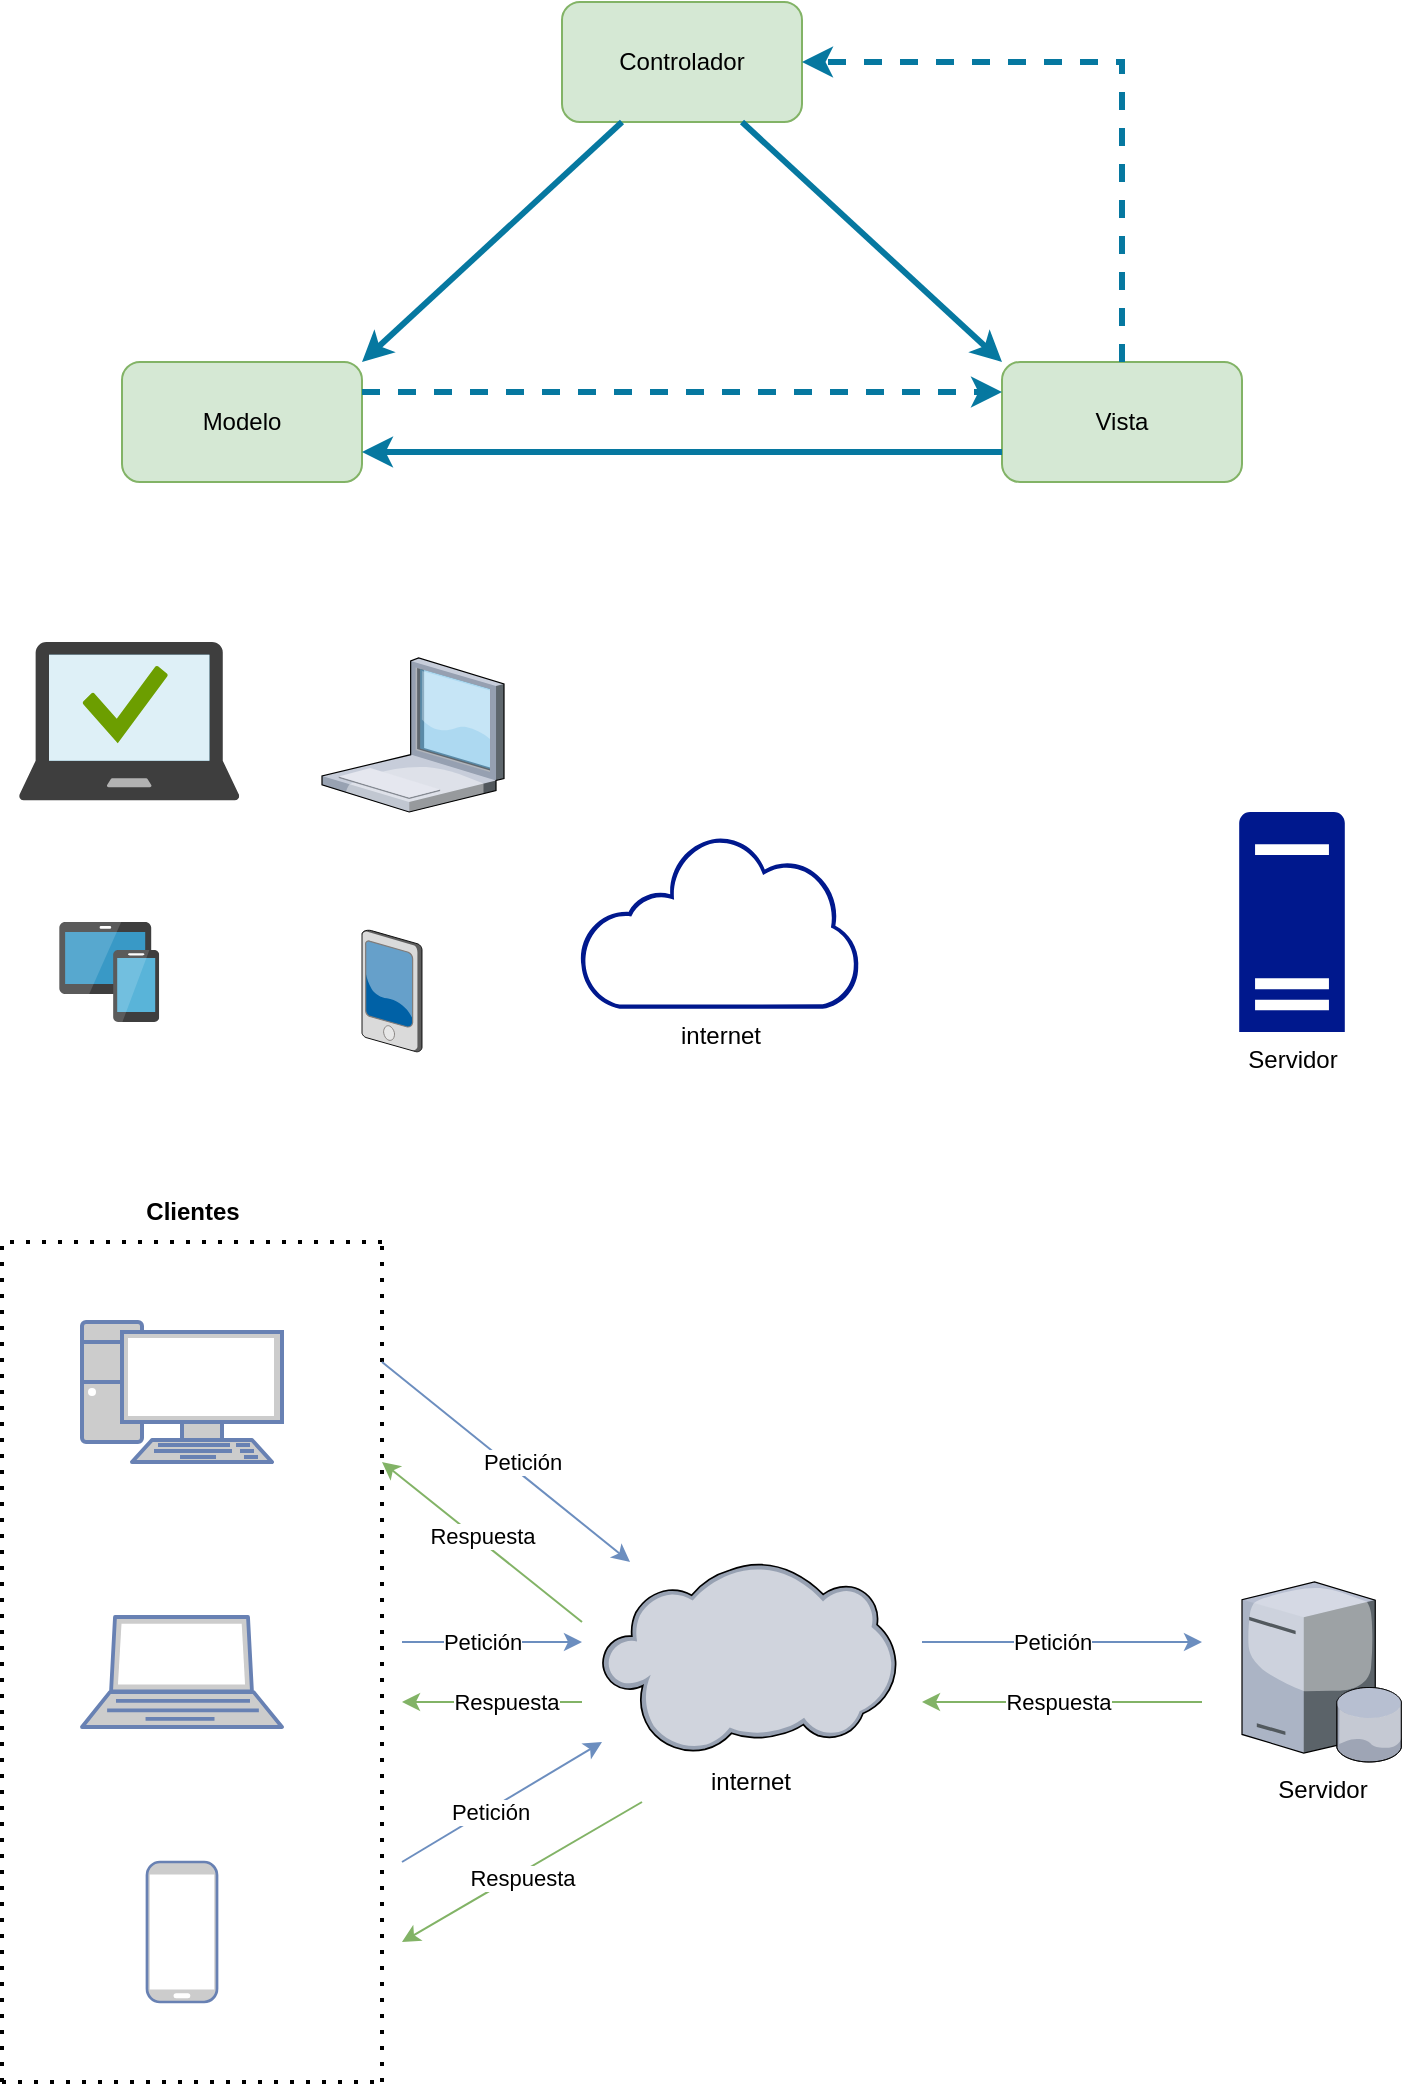 <mxfile version="23.0.2" type="device" pages="7">
  <diagram id="hRLuCSEn6lj9HHEPsjTb" name="Patrones">
    <mxGraphModel dx="1434" dy="836" grid="1" gridSize="10" guides="1" tooltips="1" connect="1" arrows="1" fold="1" page="1" pageScale="1" pageWidth="827" pageHeight="1169" math="0" shadow="0">
      <root>
        <mxCell id="0" />
        <mxCell id="1" parent="0" />
        <mxCell id="AOP1cMXYbt4iZniBsqdX-1" value="Controlador" style="rounded=1;whiteSpace=wrap;html=1;fillColor=#d5e8d4;strokeColor=#82b366;" parent="1" vertex="1">
          <mxGeometry x="340" y="40" width="120" height="60" as="geometry" />
        </mxCell>
        <mxCell id="AOP1cMXYbt4iZniBsqdX-2" value="Vista" style="rounded=1;whiteSpace=wrap;html=1;fillColor=#d5e8d4;strokeColor=#82b366;" parent="1" vertex="1">
          <mxGeometry x="560" y="220" width="120" height="60" as="geometry" />
        </mxCell>
        <mxCell id="AOP1cMXYbt4iZniBsqdX-3" value="Modelo" style="rounded=1;whiteSpace=wrap;html=1;fillColor=#d5e8d4;strokeColor=#82b366;" parent="1" vertex="1">
          <mxGeometry x="120" y="220" width="120" height="60" as="geometry" />
        </mxCell>
        <mxCell id="AOP1cMXYbt4iZniBsqdX-4" value="" style="endArrow=classic;html=1;rounded=0;exitX=0.25;exitY=1;exitDx=0;exitDy=0;entryX=1;entryY=0;entryDx=0;entryDy=0;strokeWidth=3;strokeColor=#0678a0;" parent="1" source="AOP1cMXYbt4iZniBsqdX-1" target="AOP1cMXYbt4iZniBsqdX-3" edge="1">
          <mxGeometry width="50" height="50" relative="1" as="geometry">
            <mxPoint x="390" y="250" as="sourcePoint" />
            <mxPoint x="390" y="200" as="targetPoint" />
          </mxGeometry>
        </mxCell>
        <mxCell id="AOP1cMXYbt4iZniBsqdX-5" value="" style="endArrow=classic;html=1;rounded=0;exitX=0.75;exitY=1;exitDx=0;exitDy=0;entryX=0;entryY=0;entryDx=0;entryDy=0;strokeWidth=3;strokeColor=#0678a0;" parent="1" source="AOP1cMXYbt4iZniBsqdX-1" target="AOP1cMXYbt4iZniBsqdX-2" edge="1">
          <mxGeometry width="50" height="50" relative="1" as="geometry">
            <mxPoint x="380" y="110" as="sourcePoint" />
            <mxPoint x="500" y="190" as="targetPoint" />
          </mxGeometry>
        </mxCell>
        <mxCell id="AOP1cMXYbt4iZniBsqdX-6" value="" style="endArrow=classic;html=1;rounded=0;exitX=0;exitY=0.75;exitDx=0;exitDy=0;entryX=1;entryY=0.75;entryDx=0;entryDy=0;strokeWidth=3;strokeColor=#0678a0;" parent="1" source="AOP1cMXYbt4iZniBsqdX-2" target="AOP1cMXYbt4iZniBsqdX-3" edge="1">
          <mxGeometry width="50" height="50" relative="1" as="geometry">
            <mxPoint x="390" y="120" as="sourcePoint" />
            <mxPoint x="260" y="240" as="targetPoint" />
          </mxGeometry>
        </mxCell>
        <mxCell id="AOP1cMXYbt4iZniBsqdX-8" value="" style="endArrow=classic;html=1;rounded=0;exitX=1;exitY=0.25;exitDx=0;exitDy=0;entryX=0;entryY=0.25;entryDx=0;entryDy=0;dashed=1;strokeWidth=3;strokeColor=#0678a0;" parent="1" source="AOP1cMXYbt4iZniBsqdX-3" target="AOP1cMXYbt4iZniBsqdX-2" edge="1">
          <mxGeometry width="50" height="50" relative="1" as="geometry">
            <mxPoint x="440" y="110" as="sourcePoint" />
            <mxPoint x="570" y="230" as="targetPoint" />
          </mxGeometry>
        </mxCell>
        <mxCell id="AOP1cMXYbt4iZniBsqdX-9" value="" style="endArrow=classic;html=1;rounded=0;exitX=0.5;exitY=0;exitDx=0;exitDy=0;entryX=1;entryY=0.5;entryDx=0;entryDy=0;dashed=1;strokeWidth=3;strokeColor=#0678a0;" parent="1" source="AOP1cMXYbt4iZniBsqdX-2" target="AOP1cMXYbt4iZniBsqdX-1" edge="1">
          <mxGeometry width="50" height="50" relative="1" as="geometry">
            <mxPoint x="250" y="245" as="sourcePoint" />
            <mxPoint x="570" y="245" as="targetPoint" />
            <Array as="points">
              <mxPoint x="620" y="70" />
            </Array>
          </mxGeometry>
        </mxCell>
        <mxCell id="ax5B1hkyLrFkr7npIUU_-1" value="Servidor" style="sketch=0;aspect=fixed;pointerEvents=1;shadow=0;dashed=0;html=1;strokeColor=none;labelPosition=center;verticalLabelPosition=bottom;verticalAlign=top;align=center;fillColor=#00188D;shape=mxgraph.mscae.enterprise.server_generic" parent="1" vertex="1">
          <mxGeometry x="678.6" y="445" width="52.8" height="110" as="geometry" />
        </mxCell>
        <mxCell id="ax5B1hkyLrFkr7npIUU_-2" value="internet" style="sketch=0;aspect=fixed;pointerEvents=1;shadow=0;dashed=0;html=1;strokeColor=none;labelPosition=center;verticalLabelPosition=bottom;verticalAlign=top;align=center;fillColor=#00188D;shape=mxgraph.mscae.enterprise.internet_hollow" parent="1" vertex="1">
          <mxGeometry x="348.6" y="456.6" width="140" height="86.8" as="geometry" />
        </mxCell>
        <mxCell id="ax5B1hkyLrFkr7npIUU_-3" value="" style="image;sketch=0;aspect=fixed;html=1;points=[];align=center;fontSize=12;image=img/lib/mscae/Managed_Desktop.svg;" parent="1" vertex="1">
          <mxGeometry x="68.6" y="360" width="110" height="79.2" as="geometry" />
        </mxCell>
        <mxCell id="ax5B1hkyLrFkr7npIUU_-4" value="" style="image;sketch=0;aspect=fixed;html=1;points=[];align=center;fontSize=12;image=img/lib/mscae/Devices_Groups.svg;" parent="1" vertex="1">
          <mxGeometry x="88.6" y="500" width="50" height="50" as="geometry" />
        </mxCell>
        <mxCell id="ax5B1hkyLrFkr7npIUU_-5" value="Servidor" style="verticalLabelPosition=bottom;sketch=0;aspect=fixed;html=1;verticalAlign=top;strokeColor=none;align=center;outlineConnect=0;shape=mxgraph.citrix.database_server;" parent="1" vertex="1">
          <mxGeometry x="680" y="830" width="80" height="90" as="geometry" />
        </mxCell>
        <mxCell id="ax5B1hkyLrFkr7npIUU_-6" value="" style="verticalLabelPosition=bottom;sketch=0;aspect=fixed;html=1;verticalAlign=top;strokeColor=none;align=center;outlineConnect=0;shape=mxgraph.citrix.laptop_1;" parent="1" vertex="1">
          <mxGeometry x="220" y="368" width="91" height="77" as="geometry" />
        </mxCell>
        <mxCell id="ax5B1hkyLrFkr7npIUU_-7" value="" style="verticalLabelPosition=bottom;sketch=0;aspect=fixed;html=1;verticalAlign=top;strokeColor=none;align=center;outlineConnect=0;shape=mxgraph.citrix.pda;" parent="1" vertex="1">
          <mxGeometry x="240" y="504" width="30" height="61" as="geometry" />
        </mxCell>
        <mxCell id="ax5B1hkyLrFkr7npIUU_-8" value="internet" style="verticalLabelPosition=bottom;sketch=0;aspect=fixed;html=1;verticalAlign=top;strokeColor=none;align=center;outlineConnect=0;shape=mxgraph.citrix.cloud;" parent="1" vertex="1">
          <mxGeometry x="360" y="820" width="147.1" height="96" as="geometry" />
        </mxCell>
        <mxCell id="ax5B1hkyLrFkr7npIUU_-9" value="" style="fontColor=#0066CC;verticalAlign=top;verticalLabelPosition=bottom;labelPosition=center;align=center;html=1;outlineConnect=0;fillColor=#CCCCCC;strokeColor=#6881B3;gradientColor=none;gradientDirection=north;strokeWidth=2;shape=mxgraph.networks.pc;" parent="1" vertex="1">
          <mxGeometry x="100" y="700" width="100" height="70" as="geometry" />
        </mxCell>
        <mxCell id="ax5B1hkyLrFkr7npIUU_-10" value="" style="fontColor=#0066CC;verticalAlign=top;verticalLabelPosition=bottom;labelPosition=center;align=center;html=1;outlineConnect=0;fillColor=#CCCCCC;strokeColor=#6881B3;gradientColor=none;gradientDirection=north;strokeWidth=2;shape=mxgraph.networks.mobile;" parent="1" vertex="1">
          <mxGeometry x="132.5" y="970" width="35" height="70" as="geometry" />
        </mxCell>
        <mxCell id="ax5B1hkyLrFkr7npIUU_-11" value="" style="fontColor=#0066CC;verticalAlign=top;verticalLabelPosition=bottom;labelPosition=center;align=center;html=1;outlineConnect=0;fillColor=#CCCCCC;strokeColor=#6881B3;gradientColor=none;gradientDirection=north;strokeWidth=2;shape=mxgraph.networks.laptop;" parent="1" vertex="1">
          <mxGeometry x="100.0" y="847.5" width="100" height="55" as="geometry" />
        </mxCell>
        <mxCell id="ax5B1hkyLrFkr7npIUU_-12" value="" style="endArrow=none;dashed=1;html=1;dashPattern=1 3;strokeWidth=2;rounded=0;" parent="1" edge="1">
          <mxGeometry width="50" height="50" relative="1" as="geometry">
            <mxPoint x="250" y="660" as="sourcePoint" />
            <mxPoint x="60" y="660" as="targetPoint" />
          </mxGeometry>
        </mxCell>
        <mxCell id="ax5B1hkyLrFkr7npIUU_-13" value="" style="endArrow=none;dashed=1;html=1;dashPattern=1 3;strokeWidth=2;rounded=0;" parent="1" edge="1">
          <mxGeometry width="50" height="50" relative="1" as="geometry">
            <mxPoint x="250" y="1080" as="sourcePoint" />
            <mxPoint x="250" y="660" as="targetPoint" />
          </mxGeometry>
        </mxCell>
        <mxCell id="ax5B1hkyLrFkr7npIUU_-14" value="" style="endArrow=none;dashed=1;html=1;dashPattern=1 3;strokeWidth=2;rounded=0;" parent="1" edge="1">
          <mxGeometry width="50" height="50" relative="1" as="geometry">
            <mxPoint x="60" y="1080" as="sourcePoint" />
            <mxPoint x="60" y="660" as="targetPoint" />
          </mxGeometry>
        </mxCell>
        <mxCell id="ax5B1hkyLrFkr7npIUU_-15" value="" style="endArrow=none;dashed=1;html=1;dashPattern=1 3;strokeWidth=2;rounded=0;" parent="1" edge="1">
          <mxGeometry width="50" height="50" relative="1" as="geometry">
            <mxPoint x="60" y="1080" as="sourcePoint" />
            <mxPoint x="250" y="1080" as="targetPoint" />
          </mxGeometry>
        </mxCell>
        <mxCell id="ax5B1hkyLrFkr7npIUU_-16" value="" style="endArrow=classic;html=1;rounded=0;fillColor=#dae8fc;strokeColor=#6c8ebf;" parent="1" target="ax5B1hkyLrFkr7npIUU_-8" edge="1">
          <mxGeometry width="50" height="50" relative="1" as="geometry">
            <mxPoint x="250" y="720" as="sourcePoint" />
            <mxPoint x="440" y="810" as="targetPoint" />
          </mxGeometry>
        </mxCell>
        <mxCell id="ax5B1hkyLrFkr7npIUU_-26" value="Petición" style="edgeLabel;html=1;align=center;verticalAlign=middle;resizable=0;points=[];" parent="ax5B1hkyLrFkr7npIUU_-16" vertex="1" connectable="0">
          <mxGeometry x="-0.029" y="-2" relative="1" as="geometry">
            <mxPoint x="11" as="offset" />
          </mxGeometry>
        </mxCell>
        <mxCell id="ax5B1hkyLrFkr7npIUU_-17" value="" style="endArrow=classic;html=1;rounded=0;fillColor=#dae8fc;strokeColor=#6c8ebf;" parent="1" edge="1">
          <mxGeometry width="50" height="50" relative="1" as="geometry">
            <mxPoint x="520" y="860" as="sourcePoint" />
            <mxPoint x="660" y="860" as="targetPoint" />
          </mxGeometry>
        </mxCell>
        <mxCell id="ax5B1hkyLrFkr7npIUU_-19" value="Petición" style="edgeLabel;html=1;align=center;verticalAlign=middle;resizable=0;points=[];" parent="ax5B1hkyLrFkr7npIUU_-17" vertex="1" connectable="0">
          <mxGeometry x="-0.082" relative="1" as="geometry">
            <mxPoint as="offset" />
          </mxGeometry>
        </mxCell>
        <mxCell id="ax5B1hkyLrFkr7npIUU_-18" value="" style="endArrow=classic;html=1;rounded=0;fillColor=#d5e8d4;strokeColor=#82b366;" parent="1" edge="1">
          <mxGeometry width="50" height="50" relative="1" as="geometry">
            <mxPoint x="660" y="890" as="sourcePoint" />
            <mxPoint x="520" y="890" as="targetPoint" />
          </mxGeometry>
        </mxCell>
        <mxCell id="ax5B1hkyLrFkr7npIUU_-20" value="Respuesta" style="edgeLabel;html=1;align=center;verticalAlign=middle;resizable=0;points=[];" parent="ax5B1hkyLrFkr7npIUU_-18" vertex="1" connectable="0">
          <mxGeometry x="0.176" relative="1" as="geometry">
            <mxPoint x="10" as="offset" />
          </mxGeometry>
        </mxCell>
        <mxCell id="ax5B1hkyLrFkr7npIUU_-21" value="" style="endArrow=classic;html=1;rounded=0;fillColor=#d5e8d4;strokeColor=#82b366;" parent="1" edge="1">
          <mxGeometry width="50" height="50" relative="1" as="geometry">
            <mxPoint x="350" y="850" as="sourcePoint" />
            <mxPoint x="250" y="770" as="targetPoint" />
          </mxGeometry>
        </mxCell>
        <mxCell id="ax5B1hkyLrFkr7npIUU_-27" value="Respuesta" style="edgeLabel;html=1;align=center;verticalAlign=middle;resizable=0;points=[];" parent="ax5B1hkyLrFkr7npIUU_-21" vertex="1" connectable="0">
          <mxGeometry x="0.151" y="4" relative="1" as="geometry">
            <mxPoint x="10" as="offset" />
          </mxGeometry>
        </mxCell>
        <mxCell id="ax5B1hkyLrFkr7npIUU_-22" value="" style="endArrow=classic;html=1;rounded=0;fillColor=#dae8fc;strokeColor=#6c8ebf;" parent="1" edge="1">
          <mxGeometry width="50" height="50" relative="1" as="geometry">
            <mxPoint x="260" y="860" as="sourcePoint" />
            <mxPoint x="350" y="860" as="targetPoint" />
          </mxGeometry>
        </mxCell>
        <mxCell id="ax5B1hkyLrFkr7npIUU_-28" value="Petición" style="edgeLabel;html=1;align=center;verticalAlign=middle;resizable=0;points=[];" parent="ax5B1hkyLrFkr7npIUU_-22" vertex="1" connectable="0">
          <mxGeometry x="-0.289" y="-3" relative="1" as="geometry">
            <mxPoint x="8" y="-3" as="offset" />
          </mxGeometry>
        </mxCell>
        <mxCell id="ax5B1hkyLrFkr7npIUU_-23" value="" style="endArrow=classic;html=1;rounded=0;fillColor=#d5e8d4;strokeColor=#82b366;" parent="1" edge="1">
          <mxGeometry width="50" height="50" relative="1" as="geometry">
            <mxPoint x="350" y="890" as="sourcePoint" />
            <mxPoint x="260" y="890" as="targetPoint" />
          </mxGeometry>
        </mxCell>
        <mxCell id="ax5B1hkyLrFkr7npIUU_-29" value="Respuesta" style="edgeLabel;html=1;align=center;verticalAlign=middle;resizable=0;points=[];" parent="ax5B1hkyLrFkr7npIUU_-23" vertex="1" connectable="0">
          <mxGeometry x="0.3" y="1" relative="1" as="geometry">
            <mxPoint x="20" y="-1" as="offset" />
          </mxGeometry>
        </mxCell>
        <mxCell id="ax5B1hkyLrFkr7npIUU_-24" value="" style="endArrow=classic;html=1;rounded=0;fillColor=#dae8fc;strokeColor=#6c8ebf;" parent="1" edge="1">
          <mxGeometry width="50" height="50" relative="1" as="geometry">
            <mxPoint x="260" y="970" as="sourcePoint" />
            <mxPoint x="360" y="910" as="targetPoint" />
          </mxGeometry>
        </mxCell>
        <mxCell id="ax5B1hkyLrFkr7npIUU_-30" value="Petición" style="edgeLabel;html=1;align=center;verticalAlign=middle;resizable=0;points=[];" parent="ax5B1hkyLrFkr7npIUU_-24" vertex="1" connectable="0">
          <mxGeometry x="-0.132" y="-1" relative="1" as="geometry">
            <mxPoint as="offset" />
          </mxGeometry>
        </mxCell>
        <mxCell id="ax5B1hkyLrFkr7npIUU_-25" value="" style="endArrow=classic;html=1;rounded=0;fillColor=#d5e8d4;strokeColor=#82b366;" parent="1" edge="1">
          <mxGeometry width="50" height="50" relative="1" as="geometry">
            <mxPoint x="380" y="940" as="sourcePoint" />
            <mxPoint x="260" y="1010" as="targetPoint" />
          </mxGeometry>
        </mxCell>
        <mxCell id="ax5B1hkyLrFkr7npIUU_-31" value="Respuesta" style="edgeLabel;html=1;align=center;verticalAlign=middle;resizable=0;points=[];" parent="ax5B1hkyLrFkr7npIUU_-25" vertex="1" connectable="0">
          <mxGeometry x="0.016" y="2" relative="1" as="geometry">
            <mxPoint as="offset" />
          </mxGeometry>
        </mxCell>
        <mxCell id="ax5B1hkyLrFkr7npIUU_-32" value="&lt;b&gt;Clientes&lt;/b&gt;" style="text;html=1;align=center;verticalAlign=middle;resizable=0;points=[];autosize=1;strokeColor=none;fillColor=none;" parent="1" vertex="1">
          <mxGeometry x="120" y="630" width="70" height="30" as="geometry" />
        </mxCell>
      </root>
    </mxGraphModel>
  </diagram>
  <diagram id="2bN6n0M8ebqaRV5LlqZ-" name="Respository">
    <mxGraphModel dx="1434" dy="836" grid="1" gridSize="10" guides="1" tooltips="1" connect="1" arrows="1" fold="1" page="1" pageScale="1" pageWidth="827" pageHeight="1169" math="0" shadow="0">
      <root>
        <mxCell id="0" />
        <mxCell id="1" parent="0" />
        <mxCell id="XpKPbMbPH6_w712DHi72-1" value="Lógica de Negocio" style="rounded=1;whiteSpace=wrap;html=1;fillColor=#d5e8d4;strokeColor=#82b366;" parent="1" vertex="1">
          <mxGeometry x="340" y="40" width="120" height="60" as="geometry" />
        </mxCell>
        <mxCell id="XpKPbMbPH6_w712DHi72-3" value="Repository" style="rounded=1;whiteSpace=wrap;html=1;fillColor=#dae8fc;strokeColor=#6c8ebf;" parent="1" vertex="1">
          <mxGeometry x="282.5" y="190" width="235" height="90" as="geometry" />
        </mxCell>
        <mxCell id="XpKPbMbPH6_w712DHi72-4" value="" style="endArrow=classic;html=1;rounded=0;exitX=0.5;exitY=1;exitDx=0;exitDy=0;entryX=0.5;entryY=0;entryDx=0;entryDy=0;strokeWidth=3;strokeColor=#d6b656;fillColor=#fff2cc;" parent="1" source="XpKPbMbPH6_w712DHi72-1" target="XpKPbMbPH6_w712DHi72-3" edge="1">
          <mxGeometry width="50" height="50" relative="1" as="geometry">
            <mxPoint x="390" y="250" as="sourcePoint" />
            <mxPoint x="390" y="200" as="targetPoint" />
          </mxGeometry>
        </mxCell>
        <mxCell id="XpKPbMbPH6_w712DHi72-9" value="Entidad" style="rounded=1;whiteSpace=wrap;html=1;fillColor=#ffe6cc;strokeColor=#d79b00;" parent="1" vertex="1">
          <mxGeometry x="440" y="220" width="70" height="35" as="geometry" />
        </mxCell>
        <mxCell id="XpKPbMbPH6_w712DHi72-11" value="" style="image;sketch=0;aspect=fixed;html=1;points=[];align=center;fontSize=12;image=img/lib/mscae/SQL_Database_generic.svg;" parent="1" vertex="1">
          <mxGeometry x="365.8" y="360" width="68.4" height="90" as="geometry" />
        </mxCell>
        <mxCell id="XpKPbMbPH6_w712DHi72-12" value="" style="endArrow=classic;html=1;rounded=0;exitX=0.5;exitY=1;exitDx=0;exitDy=0;strokeWidth=3;strokeColor=#d6b656;fillColor=#fff2cc;" parent="1" source="XpKPbMbPH6_w712DHi72-3" edge="1">
          <mxGeometry width="50" height="50" relative="1" as="geometry">
            <mxPoint x="410" y="110" as="sourcePoint" />
            <mxPoint x="400" y="360" as="targetPoint" />
          </mxGeometry>
        </mxCell>
        <mxCell id="XpKPbMbPH6_w712DHi72-14" value="Lógica de Negocio" style="rounded=1;whiteSpace=wrap;html=1;fillColor=#d5e8d4;strokeColor=#82b366;" parent="1" vertex="1">
          <mxGeometry x="70" y="585" width="120" height="60" as="geometry" />
        </mxCell>
        <mxCell id="XpKPbMbPH6_w712DHi72-15" value="Repository" style="rounded=1;whiteSpace=wrap;html=1;fillColor=#dae8fc;strokeColor=#6c8ebf;" parent="1" vertex="1">
          <mxGeometry x="282.5" y="570" width="235" height="90" as="geometry" />
        </mxCell>
        <mxCell id="XpKPbMbPH6_w712DHi72-16" value="" style="endArrow=classic;html=1;rounded=0;exitX=1;exitY=0.5;exitDx=0;exitDy=0;entryX=0;entryY=0.5;entryDx=0;entryDy=0;strokeWidth=3;strokeColor=#d6b656;fillColor=#fff2cc;" parent="1" source="XpKPbMbPH6_w712DHi72-14" target="XpKPbMbPH6_w712DHi72-15" edge="1">
          <mxGeometry width="50" height="50" relative="1" as="geometry">
            <mxPoint x="117.5" y="775" as="sourcePoint" />
            <mxPoint x="117.5" y="725" as="targetPoint" />
          </mxGeometry>
        </mxCell>
        <mxCell id="XpKPbMbPH6_w712DHi72-17" value="Entidad" style="rounded=1;whiteSpace=wrap;html=1;fillColor=#ffe6cc;strokeColor=#d79b00;" parent="1" vertex="1">
          <mxGeometry x="440" y="575" width="70" height="35" as="geometry" />
        </mxCell>
        <mxCell id="XpKPbMbPH6_w712DHi72-18" value="" style="image;sketch=0;aspect=fixed;html=1;points=[];align=center;fontSize=12;image=img/lib/mscae/SQL_Database_generic.svg;" parent="1" vertex="1">
          <mxGeometry x="620" y="570" width="68.4" height="90" as="geometry" />
        </mxCell>
        <mxCell id="XpKPbMbPH6_w712DHi72-19" value="" style="endArrow=classic;html=1;rounded=0;exitX=1;exitY=0.5;exitDx=0;exitDy=0;strokeWidth=3;strokeColor=#d6b656;fillColor=#fff2cc;" parent="1" source="XpKPbMbPH6_w712DHi72-15" edge="1">
          <mxGeometry width="50" height="50" relative="1" as="geometry">
            <mxPoint x="137.5" y="635" as="sourcePoint" />
            <mxPoint x="620" y="615" as="targetPoint" />
          </mxGeometry>
        </mxCell>
      </root>
    </mxGraphModel>
  </diagram>
  <diagram id="KHJRuL-vMEONq9DrE8l-" name="CU">
    <mxGraphModel dx="1434" dy="836" grid="1" gridSize="10" guides="1" tooltips="1" connect="1" arrows="1" fold="1" page="1" pageScale="1" pageWidth="827" pageHeight="1169" math="0" shadow="0">
      <root>
        <mxCell id="0" />
        <mxCell id="1" parent="0" />
        <mxCell id="ces5qK2ILaDg8q5M0Wm1-1" value="A01 - Usuario" style="shape=umlActor;verticalLabelPosition=bottom;verticalAlign=top;html=1;outlineConnect=0;" parent="1" vertex="1">
          <mxGeometry x="34" y="135" width="30" height="60" as="geometry" />
        </mxCell>
        <mxCell id="ces5qK2ILaDg8q5M0Wm1-2" value="A03 - Administrador" style="shape=umlActor;verticalLabelPosition=bottom;verticalAlign=top;html=1;outlineConnect=0;" parent="1" vertex="1">
          <mxGeometry x="40" y="525" width="30" height="60" as="geometry" />
        </mxCell>
        <mxCell id="ces5qK2ILaDg8q5M0Wm1-3" value="CU01 - Autenticación" style="ellipse;whiteSpace=wrap;html=1;" parent="1" vertex="1">
          <mxGeometry x="209" y="10" width="280" height="50" as="geometry" />
        </mxCell>
        <mxCell id="ces5qK2ILaDg8q5M0Wm1-4" value="CU02 -&amp;nbsp;Registro" style="ellipse;whiteSpace=wrap;html=1;" parent="1" vertex="1">
          <mxGeometry x="209" y="90" width="280" height="50" as="geometry" />
        </mxCell>
        <mxCell id="ces5qK2ILaDg8q5M0Wm1-5" value="CU04 -&amp;nbsp;Modificar Reserva" style="ellipse;whiteSpace=wrap;html=1;" parent="1" vertex="1">
          <mxGeometry x="218" y="245" width="280" height="50" as="geometry" />
        </mxCell>
        <mxCell id="ces5qK2ILaDg8q5M0Wm1-6" value="CU03 -&amp;nbsp;Crear Reserva" style="ellipse;whiteSpace=wrap;html=1;" parent="1" vertex="1">
          <mxGeometry x="209" y="165" width="280" height="50" as="geometry" />
        </mxCell>
        <mxCell id="ces5qK2ILaDg8q5M0Wm1-7" value="CU05 -&amp;nbsp;Anular Reserva" style="ellipse;whiteSpace=wrap;html=1;" parent="1" vertex="1">
          <mxGeometry x="219" y="325" width="280" height="50" as="geometry" />
        </mxCell>
        <mxCell id="ces5qK2ILaDg8q5M0Wm1-8" value="" style="endArrow=none;html=1;rounded=0;exitX=0.5;exitY=0.5;exitDx=0;exitDy=0;exitPerimeter=0;fillColor=#60a917;strokeColor=#2D7600;" parent="1" source="ces5qK2ILaDg8q5M0Wm1-1" edge="1">
          <mxGeometry width="50" height="50" relative="1" as="geometry">
            <mxPoint x="394" y="255" as="sourcePoint" />
            <mxPoint x="204" y="35" as="targetPoint" />
          </mxGeometry>
        </mxCell>
        <mxCell id="ces5qK2ILaDg8q5M0Wm1-10" value="" style="endArrow=none;html=1;rounded=0;entryX=0.5;entryY=0.5;entryDx=0;entryDy=0;entryPerimeter=0;fillColor=#60a917;strokeColor=#2D7600;" parent="1" target="ces5qK2ILaDg8q5M0Wm1-1" edge="1">
          <mxGeometry width="50" height="50" relative="1" as="geometry">
            <mxPoint x="204" y="115" as="sourcePoint" />
            <mxPoint x="444" y="205" as="targetPoint" />
          </mxGeometry>
        </mxCell>
        <mxCell id="ces5qK2ILaDg8q5M0Wm1-11" value="" style="endArrow=none;html=1;rounded=0;entryX=0.5;entryY=0.5;entryDx=0;entryDy=0;entryPerimeter=0;fillColor=#60a917;strokeColor=#2D7600;" parent="1" target="ces5qK2ILaDg8q5M0Wm1-1" edge="1">
          <mxGeometry width="50" height="50" relative="1" as="geometry">
            <mxPoint x="204" y="185" as="sourcePoint" />
            <mxPoint x="34" y="165" as="targetPoint" />
          </mxGeometry>
        </mxCell>
        <mxCell id="ces5qK2ILaDg8q5M0Wm1-12" value="" style="endArrow=none;html=1;rounded=0;entryX=0.5;entryY=0.5;entryDx=0;entryDy=0;entryPerimeter=0;fillColor=#60a917;strokeColor=#2D7600;" parent="1" target="ces5qK2ILaDg8q5M0Wm1-1" edge="1">
          <mxGeometry width="50" height="50" relative="1" as="geometry">
            <mxPoint x="224" y="265" as="sourcePoint" />
            <mxPoint x="74" y="70" as="targetPoint" />
          </mxGeometry>
        </mxCell>
        <mxCell id="ces5qK2ILaDg8q5M0Wm1-13" value="" style="endArrow=none;html=1;rounded=0;exitX=0;exitY=0.7;exitDx=0;exitDy=0;exitPerimeter=0;entryX=0.5;entryY=0.5;entryDx=0;entryDy=0;entryPerimeter=0;fillColor=#0050ef;strokeColor=#001DBC;" parent="1" source="ces5qK2ILaDg8q5M0Wm1-3" target="ces5qK2ILaDg8q5M0Wm1-2" edge="1">
          <mxGeometry width="50" height="50" relative="1" as="geometry">
            <mxPoint x="209" y="290" as="sourcePoint" />
            <mxPoint x="39" y="255" as="targetPoint" />
          </mxGeometry>
        </mxCell>
        <mxCell id="ces5qK2ILaDg8q5M0Wm1-14" value="" style="endArrow=none;html=1;rounded=0;entryX=0.5;entryY=0.5;entryDx=0;entryDy=0;entryPerimeter=0;fillColor=#0050ef;strokeColor=#001DBC;exitX=0.007;exitY=0.72;exitDx=0;exitDy=0;exitPerimeter=0;" parent="1" source="ces5qK2ILaDg8q5M0Wm1-25" target="ces5qK2ILaDg8q5M0Wm1-2" edge="1">
          <mxGeometry width="50" height="50" relative="1" as="geometry">
            <mxPoint x="214" y="425" as="sourcePoint" />
            <mxPoint x="34" y="335" as="targetPoint" />
          </mxGeometry>
        </mxCell>
        <mxCell id="ces5qK2ILaDg8q5M0Wm1-25" value="CU10 -&amp;nbsp;Visualizar Reservas" style="ellipse;whiteSpace=wrap;html=1;" parent="1" vertex="1">
          <mxGeometry x="218" y="405" width="280" height="50" as="geometry" />
        </mxCell>
        <mxCell id="ces5qK2ILaDg8q5M0Wm1-26" value="CU09 -&amp;nbsp;Logout" style="ellipse;whiteSpace=wrap;html=1;" parent="1" vertex="1">
          <mxGeometry x="224" y="485" width="280" height="50" as="geometry" />
        </mxCell>
        <mxCell id="ces5qK2ILaDg8q5M0Wm1-27" value="" style="endArrow=none;html=1;rounded=0;entryX=0.5;entryY=0.5;entryDx=0;entryDy=0;entryPerimeter=0;fillColor=#60a917;strokeColor=#2D7600;exitX=0;exitY=0.5;exitDx=0;exitDy=0;" parent="1" source="ces5qK2ILaDg8q5M0Wm1-26" target="ces5qK2ILaDg8q5M0Wm1-1" edge="1">
          <mxGeometry width="50" height="50" relative="1" as="geometry">
            <mxPoint x="214" y="505" as="sourcePoint" />
            <mxPoint x="59" y="90" as="targetPoint" />
          </mxGeometry>
        </mxCell>
        <mxCell id="ces5qK2ILaDg8q5M0Wm1-28" value="" style="endArrow=none;html=1;rounded=0;entryX=0.5;entryY=0.5;entryDx=0;entryDy=0;entryPerimeter=0;fillColor=#0050ef;strokeColor=#001DBC;exitX=0;exitY=0.5;exitDx=0;exitDy=0;" parent="1" source="ces5qK2ILaDg8q5M0Wm1-26" target="ces5qK2ILaDg8q5M0Wm1-2" edge="1">
          <mxGeometry width="50" height="50" relative="1" as="geometry">
            <mxPoint x="214" y="435" as="sourcePoint" />
            <mxPoint x="59" y="365" as="targetPoint" />
          </mxGeometry>
        </mxCell>
        <mxCell id="ces5qK2ILaDg8q5M0Wm1-29" value="CU06 -&amp;nbsp;Gestionar Usuarios" style="ellipse;whiteSpace=wrap;html=1;" parent="1" vertex="1">
          <mxGeometry x="228" y="565" width="280" height="50" as="geometry" />
        </mxCell>
        <mxCell id="ces5qK2ILaDg8q5M0Wm1-30" value="CU07 -&amp;nbsp;Gestionar Establecimientos" style="ellipse;whiteSpace=wrap;html=1;" parent="1" vertex="1">
          <mxGeometry x="224" y="645" width="280" height="50" as="geometry" />
        </mxCell>
        <mxCell id="ces5qK2ILaDg8q5M0Wm1-31" value="CU08 -&amp;nbsp;Ver Reservas Admin" style="ellipse;whiteSpace=wrap;html=1;" parent="1" vertex="1">
          <mxGeometry x="219" y="805" width="280" height="50" as="geometry" />
        </mxCell>
        <mxCell id="ces5qK2ILaDg8q5M0Wm1-32" value="CU14 -&amp;nbsp;Gestionar Perfiles" style="ellipse;whiteSpace=wrap;html=1;" parent="1" vertex="1">
          <mxGeometry x="224" y="725" width="280" height="50" as="geometry" />
        </mxCell>
        <mxCell id="ces5qK2ILaDg8q5M0Wm1-33" value="CU12 -&amp;nbsp;Gestionar Convocatoria" style="ellipse;whiteSpace=wrap;html=1;" parent="1" vertex="1">
          <mxGeometry x="609.97" y="200" width="200" height="50" as="geometry" />
        </mxCell>
        <mxCell id="ces5qK2ILaDg8q5M0Wm1-34" value="" style="endArrow=classic;html=1;rounded=0;dashed=1;entryX=0.214;entryY=0;entryDx=0;entryDy=0;entryPerimeter=0;exitX=0.968;exitY=0.3;exitDx=0;exitDy=0;exitPerimeter=0;" parent="1" source="ces5qK2ILaDg8q5M0Wm1-6" target="ces5qK2ILaDg8q5M0Wm1-33" edge="1">
          <mxGeometry width="50" height="50" relative="1" as="geometry">
            <mxPoint x="494" y="205" as="sourcePoint" />
            <mxPoint x="614" y="315" as="targetPoint" />
          </mxGeometry>
        </mxCell>
        <mxCell id="ces5qK2ILaDg8q5M0Wm1-35" value="&amp;lt;&amp;lt;extend&amp;gt;&amp;gt;" style="edgeLabel;html=1;align=center;verticalAlign=middle;resizable=0;points=[];" parent="ces5qK2ILaDg8q5M0Wm1-34" vertex="1" connectable="0">
          <mxGeometry x="0.688" y="1" relative="1" as="geometry">
            <mxPoint x="-58" y="-6" as="offset" />
          </mxGeometry>
        </mxCell>
        <mxCell id="ces5qK2ILaDg8q5M0Wm1-36" value="" style="endArrow=classic;html=1;rounded=0;dashed=1;entryX=0.021;entryY=0.38;entryDx=0;entryDy=0;entryPerimeter=0;exitX=0.95;exitY=0.22;exitDx=0;exitDy=0;exitPerimeter=0;" parent="1" source="ces5qK2ILaDg8q5M0Wm1-5" target="ces5qK2ILaDg8q5M0Wm1-33" edge="1">
          <mxGeometry width="50" height="50" relative="1" as="geometry">
            <mxPoint x="500" y="250" as="sourcePoint" />
            <mxPoint x="624" y="345" as="targetPoint" />
          </mxGeometry>
        </mxCell>
        <mxCell id="ces5qK2ILaDg8q5M0Wm1-37" value="&amp;lt;&amp;lt;extend&amp;gt;&amp;gt;" style="edgeLabel;html=1;align=center;verticalAlign=middle;resizable=0;points=[];" parent="ces5qK2ILaDg8q5M0Wm1-36" vertex="1" connectable="0">
          <mxGeometry x="0.595" relative="1" as="geometry">
            <mxPoint x="-19" y="4" as="offset" />
          </mxGeometry>
        </mxCell>
        <mxCell id="ces5qK2ILaDg8q5M0Wm1-38" value="CU11 -&amp;nbsp;Buscar Usuarios" style="ellipse;whiteSpace=wrap;html=1;" parent="1" vertex="1">
          <mxGeometry x="609.97" y="60" width="200" height="50" as="geometry" />
        </mxCell>
        <mxCell id="ces5qK2ILaDg8q5M0Wm1-39" value="" style="endArrow=classic;html=1;rounded=0;dashed=1;exitX=0.5;exitY=0;exitDx=0;exitDy=0;entryX=0.5;entryY=1;entryDx=0;entryDy=0;" parent="1" source="ces5qK2ILaDg8q5M0Wm1-33" target="ces5qK2ILaDg8q5M0Wm1-38" edge="1">
          <mxGeometry width="50" height="50" relative="1" as="geometry">
            <mxPoint x="739.97" y="225" as="sourcePoint" />
            <mxPoint x="709.97" y="175" as="targetPoint" />
          </mxGeometry>
        </mxCell>
        <mxCell id="ces5qK2ILaDg8q5M0Wm1-40" value="&amp;lt;&amp;lt;include&amp;gt;&amp;gt;" style="edgeLabel;html=1;align=center;verticalAlign=middle;resizable=0;points=[];" parent="ces5qK2ILaDg8q5M0Wm1-39" vertex="1" connectable="0">
          <mxGeometry x="0.595" relative="1" as="geometry">
            <mxPoint y="16" as="offset" />
          </mxGeometry>
        </mxCell>
        <mxCell id="ces5qK2ILaDg8q5M0Wm1-41" value="CU13 -&amp;nbsp;Enviar Notificaciones" style="ellipse;whiteSpace=wrap;html=1;" parent="1" vertex="1">
          <mxGeometry x="609.97" y="375" width="200" height="50" as="geometry" />
        </mxCell>
        <mxCell id="ces5qK2ILaDg8q5M0Wm1-42" value="" style="endArrow=classic;html=1;rounded=0;dashed=1;exitX=0.5;exitY=1;exitDx=0;exitDy=0;entryX=0.5;entryY=0;entryDx=0;entryDy=0;" parent="1" source="ces5qK2ILaDg8q5M0Wm1-33" target="ces5qK2ILaDg8q5M0Wm1-41" edge="1">
          <mxGeometry width="50" height="50" relative="1" as="geometry">
            <mxPoint x="719.97" y="225" as="sourcePoint" />
            <mxPoint x="719.97" y="155" as="targetPoint" />
          </mxGeometry>
        </mxCell>
        <mxCell id="ces5qK2ILaDg8q5M0Wm1-43" value="&amp;lt;&amp;lt;include&amp;gt;&amp;gt;" style="edgeLabel;html=1;align=center;verticalAlign=middle;resizable=0;points=[];" parent="ces5qK2ILaDg8q5M0Wm1-42" vertex="1" connectable="0">
          <mxGeometry x="0.595" relative="1" as="geometry">
            <mxPoint y="-28" as="offset" />
          </mxGeometry>
        </mxCell>
        <mxCell id="ces5qK2ILaDg8q5M0Wm1-44" value="" style="endArrow=classic;html=1;rounded=0;dashed=1;exitX=0.971;exitY=0.7;exitDx=0;exitDy=0;entryX=0;entryY=0;entryDx=0;entryDy=0;exitPerimeter=0;" parent="1" source="ces5qK2ILaDg8q5M0Wm1-6" target="ces5qK2ILaDg8q5M0Wm1-41" edge="1">
          <mxGeometry width="50" height="50" relative="1" as="geometry">
            <mxPoint x="704" y="455" as="sourcePoint" />
            <mxPoint x="704" y="515" as="targetPoint" />
          </mxGeometry>
        </mxCell>
        <mxCell id="ces5qK2ILaDg8q5M0Wm1-45" value="&amp;lt;&amp;lt;include&amp;gt;&amp;gt;" style="edgeLabel;html=1;align=center;verticalAlign=middle;resizable=0;points=[];" parent="ces5qK2ILaDg8q5M0Wm1-44" vertex="1" connectable="0">
          <mxGeometry x="0.595" relative="1" as="geometry">
            <mxPoint x="-10" y="-24" as="offset" />
          </mxGeometry>
        </mxCell>
        <mxCell id="ces5qK2ILaDg8q5M0Wm1-46" value="" style="endArrow=classic;html=1;rounded=0;dashed=1;exitX=0.911;exitY=0.86;exitDx=0;exitDy=0;entryX=0.035;entryY=0.26;entryDx=0;entryDy=0;exitPerimeter=0;entryPerimeter=0;" parent="1" source="ces5qK2ILaDg8q5M0Wm1-5" target="ces5qK2ILaDg8q5M0Wm1-41" edge="1">
          <mxGeometry width="50" height="50" relative="1" as="geometry">
            <mxPoint x="491" y="210" as="sourcePoint" />
            <mxPoint x="633" y="522" as="targetPoint" />
          </mxGeometry>
        </mxCell>
        <mxCell id="ces5qK2ILaDg8q5M0Wm1-47" value="&amp;lt;&amp;lt;include&amp;gt;&amp;gt;" style="edgeLabel;html=1;align=center;verticalAlign=middle;resizable=0;points=[];" parent="ces5qK2ILaDg8q5M0Wm1-46" vertex="1" connectable="0">
          <mxGeometry x="0.595" relative="1" as="geometry">
            <mxPoint x="-11" y="-16" as="offset" />
          </mxGeometry>
        </mxCell>
        <mxCell id="ces5qK2ILaDg8q5M0Wm1-48" value="" style="endArrow=classic;html=1;rounded=0;dashed=1;exitX=0.9;exitY=0.86;exitDx=0;exitDy=0;entryX=0.01;entryY=0.68;entryDx=0;entryDy=0;exitPerimeter=0;entryPerimeter=0;" parent="1" source="ces5qK2ILaDg8q5M0Wm1-7" target="ces5qK2ILaDg8q5M0Wm1-41" edge="1">
          <mxGeometry width="50" height="50" relative="1" as="geometry">
            <mxPoint x="501" y="220" as="sourcePoint" />
            <mxPoint x="643" y="532" as="targetPoint" />
          </mxGeometry>
        </mxCell>
        <mxCell id="ces5qK2ILaDg8q5M0Wm1-49" value="&amp;lt;&amp;lt;include&amp;gt;&amp;gt;" style="edgeLabel;html=1;align=center;verticalAlign=middle;resizable=0;points=[];" parent="ces5qK2ILaDg8q5M0Wm1-48" vertex="1" connectable="0">
          <mxGeometry x="0.595" relative="1" as="geometry">
            <mxPoint x="-27" y="-20" as="offset" />
          </mxGeometry>
        </mxCell>
        <mxCell id="ces5qK2ILaDg8q5M0Wm1-50" value="" style="endArrow=none;html=1;rounded=0;entryX=0.5;entryY=0.5;entryDx=0;entryDy=0;entryPerimeter=0;fillColor=#60a917;strokeColor=#2D7600;exitX=0;exitY=0.5;exitDx=0;exitDy=0;" parent="1" source="ces5qK2ILaDg8q5M0Wm1-7" target="ces5qK2ILaDg8q5M0Wm1-1" edge="1">
          <mxGeometry width="50" height="50" relative="1" as="geometry">
            <mxPoint x="214" y="335" as="sourcePoint" />
            <mxPoint x="59" y="90" as="targetPoint" />
          </mxGeometry>
        </mxCell>
        <mxCell id="ces5qK2ILaDg8q5M0Wm1-51" value="" style="endArrow=none;html=1;rounded=0;entryX=0.5;entryY=0.5;entryDx=0;entryDy=0;entryPerimeter=0;fillColor=#60a917;strokeColor=#2D7600;exitX=0.021;exitY=0.24;exitDx=0;exitDy=0;exitPerimeter=0;" parent="1" source="ces5qK2ILaDg8q5M0Wm1-25" target="ces5qK2ILaDg8q5M0Wm1-1" edge="1">
          <mxGeometry width="50" height="50" relative="1" as="geometry">
            <mxPoint x="214" y="415" as="sourcePoint" />
            <mxPoint x="69" y="100" as="targetPoint" />
          </mxGeometry>
        </mxCell>
        <mxCell id="ces5qK2ILaDg8q5M0Wm1-52" value="" style="endArrow=none;html=1;rounded=0;entryX=0.5;entryY=0.5;entryDx=0;entryDy=0;entryPerimeter=0;fillColor=#0050ef;strokeColor=#001DBC;exitX=-0.004;exitY=0.38;exitDx=0;exitDy=0;exitPerimeter=0;" parent="1" source="ces5qK2ILaDg8q5M0Wm1-29" target="ces5qK2ILaDg8q5M0Wm1-2" edge="1">
          <mxGeometry width="50" height="50" relative="1" as="geometry">
            <mxPoint x="234" y="520" as="sourcePoint" />
            <mxPoint x="69" y="375" as="targetPoint" />
          </mxGeometry>
        </mxCell>
        <mxCell id="ces5qK2ILaDg8q5M0Wm1-53" value="" style="endArrow=none;html=1;rounded=0;entryX=0.5;entryY=0.5;entryDx=0;entryDy=0;entryPerimeter=0;fillColor=#0050ef;strokeColor=#001DBC;exitX=-0.011;exitY=0.38;exitDx=0;exitDy=0;exitPerimeter=0;" parent="1" source="ces5qK2ILaDg8q5M0Wm1-30" target="ces5qK2ILaDg8q5M0Wm1-2" edge="1">
          <mxGeometry width="50" height="50" relative="1" as="geometry">
            <mxPoint x="244" y="530" as="sourcePoint" />
            <mxPoint x="79" y="385" as="targetPoint" />
          </mxGeometry>
        </mxCell>
        <mxCell id="ces5qK2ILaDg8q5M0Wm1-54" value="" style="endArrow=none;html=1;rounded=0;entryX=0.5;entryY=0.5;entryDx=0;entryDy=0;entryPerimeter=0;fillColor=#0050ef;strokeColor=#001DBC;exitX=0;exitY=0.5;exitDx=0;exitDy=0;" parent="1" source="ces5qK2ILaDg8q5M0Wm1-32" target="ces5qK2ILaDg8q5M0Wm1-2" edge="1">
          <mxGeometry width="50" height="50" relative="1" as="geometry">
            <mxPoint x="254" y="540" as="sourcePoint" />
            <mxPoint x="89" y="395" as="targetPoint" />
          </mxGeometry>
        </mxCell>
        <mxCell id="ces5qK2ILaDg8q5M0Wm1-55" value="" style="endArrow=none;html=1;rounded=0;entryX=0.5;entryY=0.5;entryDx=0;entryDy=0;entryPerimeter=0;fillColor=#0050ef;strokeColor=#001DBC;exitX=0;exitY=0.5;exitDx=0;exitDy=0;" parent="1" source="ces5qK2ILaDg8q5M0Wm1-31" target="ces5qK2ILaDg8q5M0Wm1-2" edge="1">
          <mxGeometry width="50" height="50" relative="1" as="geometry">
            <mxPoint x="264" y="550" as="sourcePoint" />
            <mxPoint x="99" y="405" as="targetPoint" />
          </mxGeometry>
        </mxCell>
        <mxCell id="ces5qK2ILaDg8q5M0Wm1-56" value="A03 - Sistema de Email" style="shape=umlActor;verticalLabelPosition=bottom;verticalAlign=top;html=1;outlineConnect=0;" parent="1" vertex="1">
          <mxGeometry x="694.97" y="585" width="30" height="60" as="geometry" />
        </mxCell>
        <mxCell id="ces5qK2ILaDg8q5M0Wm1-58" value="" style="endArrow=none;html=1;rounded=0;exitX=0.5;exitY=1;exitDx=0;exitDy=0;entryX=0.5;entryY=0;entryDx=0;entryDy=0;entryPerimeter=0;endFill=0;" parent="1" source="ces5qK2ILaDg8q5M0Wm1-41" target="ces5qK2ILaDg8q5M0Wm1-56" edge="1">
          <mxGeometry width="50" height="50" relative="1" as="geometry">
            <mxPoint x="720" y="260" as="sourcePoint" />
            <mxPoint x="720" y="385" as="targetPoint" />
          </mxGeometry>
        </mxCell>
      </root>
    </mxGraphModel>
  </diagram>
  <diagram id="YrxedCv_Vy6HDX-yhDBL" name="ER">
    <mxGraphModel dx="1434" dy="836" grid="1" gridSize="10" guides="1" tooltips="1" connect="1" arrows="1" fold="1" page="1" pageScale="1" pageWidth="827" pageHeight="1169" math="0" shadow="0">
      <root>
        <mxCell id="0" />
        <mxCell id="1" parent="0" />
        <mxCell id="durJml-ASHJohpNJdJDa-1" value="Usuario" style="whiteSpace=wrap;html=1;align=center;strokeColor=#d6b656;fillColor=#fff2cc;" parent="1" vertex="1">
          <mxGeometry x="264" y="350" width="100" height="40" as="geometry" />
        </mxCell>
        <mxCell id="durJml-ASHJohpNJdJDa-2" value="nombre" style="ellipse;whiteSpace=wrap;html=1;align=center;strokeColor=#00CC00;" parent="1" vertex="1">
          <mxGeometry x="54" y="210" width="100" height="40" as="geometry" />
        </mxCell>
        <mxCell id="durJml-ASHJohpNJdJDa-3" value="id" style="ellipse;whiteSpace=wrap;html=1;align=center;fontStyle=4;strokeColor=#00CC00;" parent="1" vertex="1">
          <mxGeometry x="54" y="150" width="100" height="40" as="geometry" />
        </mxCell>
        <mxCell id="durJml-ASHJohpNJdJDa-4" value="apellidos" style="ellipse;whiteSpace=wrap;html=1;align=center;strokeColor=#00CC00;" parent="1" vertex="1">
          <mxGeometry x="54" y="270" width="100" height="40" as="geometry" />
        </mxCell>
        <mxCell id="durJml-ASHJohpNJdJDa-5" value="correo" style="ellipse;whiteSpace=wrap;html=1;align=center;strokeColor=#00CC00;" parent="1" vertex="1">
          <mxGeometry x="54" y="330" width="100" height="40" as="geometry" />
        </mxCell>
        <mxCell id="durJml-ASHJohpNJdJDa-6" value="password" style="ellipse;whiteSpace=wrap;html=1;align=center;strokeColor=#00CC00;" parent="1" vertex="1">
          <mxGeometry x="54" y="390" width="100" height="40" as="geometry" />
        </mxCell>
        <mxCell id="durJml-ASHJohpNJdJDa-7" value="telefono" style="ellipse;whiteSpace=wrap;html=1;align=center;strokeColor=#00CC00;" parent="1" vertex="1">
          <mxGeometry x="54" y="454.5" width="100" height="40" as="geometry" />
        </mxCell>
        <mxCell id="durJml-ASHJohpNJdJDa-8" value="administrdor" style="ellipse;whiteSpace=wrap;html=1;align=center;strokeColor=#00CC00;" parent="1" vertex="1">
          <mxGeometry x="54" y="510" width="100" height="40" as="geometry" />
        </mxCell>
        <mxCell id="durJml-ASHJohpNJdJDa-9" value="bloqueado" style="ellipse;whiteSpace=wrap;html=1;align=center;strokeColor=#00CC00;" parent="1" vertex="1">
          <mxGeometry x="54" y="570" width="100" height="40" as="geometry" />
        </mxCell>
        <mxCell id="durJml-ASHJohpNJdJDa-11" value="" style="endArrow=none;html=1;rounded=0;exitX=1;exitY=0.5;exitDx=0;exitDy=0;entryX=0;entryY=0.5;entryDx=0;entryDy=0;" parent="1" source="durJml-ASHJohpNJdJDa-3" target="durJml-ASHJohpNJdJDa-1" edge="1">
          <mxGeometry relative="1" as="geometry">
            <mxPoint x="304" y="450" as="sourcePoint" />
            <mxPoint x="464" y="450" as="targetPoint" />
          </mxGeometry>
        </mxCell>
        <mxCell id="durJml-ASHJohpNJdJDa-12" value="" style="endArrow=none;html=1;rounded=0;exitX=1;exitY=0.5;exitDx=0;exitDy=0;entryX=0;entryY=0.5;entryDx=0;entryDy=0;" parent="1" source="durJml-ASHJohpNJdJDa-2" target="durJml-ASHJohpNJdJDa-1" edge="1">
          <mxGeometry relative="1" as="geometry">
            <mxPoint x="164" y="220" as="sourcePoint" />
            <mxPoint x="274" y="420" as="targetPoint" />
          </mxGeometry>
        </mxCell>
        <mxCell id="durJml-ASHJohpNJdJDa-13" value="" style="endArrow=none;html=1;rounded=0;exitX=1;exitY=0.5;exitDx=0;exitDy=0;entryX=0;entryY=0.5;entryDx=0;entryDy=0;" parent="1" source="durJml-ASHJohpNJdJDa-4" target="durJml-ASHJohpNJdJDa-1" edge="1">
          <mxGeometry relative="1" as="geometry">
            <mxPoint x="174" y="230" as="sourcePoint" />
            <mxPoint x="224" y="430" as="targetPoint" />
          </mxGeometry>
        </mxCell>
        <mxCell id="durJml-ASHJohpNJdJDa-14" value="" style="endArrow=none;html=1;rounded=0;exitX=1;exitY=0.5;exitDx=0;exitDy=0;entryX=0;entryY=0.5;entryDx=0;entryDy=0;" parent="1" source="durJml-ASHJohpNJdJDa-5" target="durJml-ASHJohpNJdJDa-1" edge="1">
          <mxGeometry relative="1" as="geometry">
            <mxPoint x="184" y="240" as="sourcePoint" />
            <mxPoint x="254" y="430" as="targetPoint" />
          </mxGeometry>
        </mxCell>
        <mxCell id="durJml-ASHJohpNJdJDa-15" value="" style="endArrow=none;html=1;rounded=0;exitX=1;exitY=0.5;exitDx=0;exitDy=0;entryX=0;entryY=0.5;entryDx=0;entryDy=0;" parent="1" source="durJml-ASHJohpNJdJDa-6" target="durJml-ASHJohpNJdJDa-1" edge="1">
          <mxGeometry relative="1" as="geometry">
            <mxPoint x="194" y="250" as="sourcePoint" />
            <mxPoint x="304" y="450" as="targetPoint" />
          </mxGeometry>
        </mxCell>
        <mxCell id="durJml-ASHJohpNJdJDa-16" value="" style="endArrow=none;html=1;rounded=0;exitX=1;exitY=0.5;exitDx=0;exitDy=0;entryX=0;entryY=0.5;entryDx=0;entryDy=0;" parent="1" source="durJml-ASHJohpNJdJDa-7" target="durJml-ASHJohpNJdJDa-1" edge="1">
          <mxGeometry relative="1" as="geometry">
            <mxPoint x="204" y="260" as="sourcePoint" />
            <mxPoint x="314" y="460" as="targetPoint" />
          </mxGeometry>
        </mxCell>
        <mxCell id="durJml-ASHJohpNJdJDa-17" value="" style="endArrow=none;html=1;rounded=0;exitX=1;exitY=0.5;exitDx=0;exitDy=0;entryX=0;entryY=0.5;entryDx=0;entryDy=0;" parent="1" source="durJml-ASHJohpNJdJDa-8" target="durJml-ASHJohpNJdJDa-1" edge="1">
          <mxGeometry relative="1" as="geometry">
            <mxPoint x="214" y="270" as="sourcePoint" />
            <mxPoint x="324" y="470" as="targetPoint" />
          </mxGeometry>
        </mxCell>
        <mxCell id="durJml-ASHJohpNJdJDa-18" value="" style="endArrow=none;html=1;rounded=0;exitX=1;exitY=0.5;exitDx=0;exitDy=0;entryX=0;entryY=0.5;entryDx=0;entryDy=0;" parent="1" source="durJml-ASHJohpNJdJDa-9" target="durJml-ASHJohpNJdJDa-1" edge="1">
          <mxGeometry relative="1" as="geometry">
            <mxPoint x="224" y="280" as="sourcePoint" />
            <mxPoint x="334" y="480" as="targetPoint" />
          </mxGeometry>
        </mxCell>
        <mxCell id="durJml-ASHJohpNJdJDa-19" value="Establecimiento" style="whiteSpace=wrap;html=1;align=center;strokeColor=#d6b656;fillColor=#fff2cc;" parent="1" vertex="1">
          <mxGeometry x="504" y="190" width="100" height="40" as="geometry" />
        </mxCell>
        <mxCell id="durJml-ASHJohpNJdJDa-20" value="Reserva" style="whiteSpace=wrap;html=1;align=center;strokeColor=#d6b656;fillColor=#fff2cc;" parent="1" vertex="1">
          <mxGeometry x="514" y="494.5" width="100" height="40" as="geometry" />
        </mxCell>
        <mxCell id="durJml-ASHJohpNJdJDa-21" value="id" style="ellipse;whiteSpace=wrap;html=1;align=center;fontStyle=4;strokeColor=#00CC00;" parent="1" vertex="1">
          <mxGeometry x="684" y="590" width="100" height="40" as="geometry" />
        </mxCell>
        <mxCell id="durJml-ASHJohpNJdJDa-22" value="fechaHoraReserva" style="ellipse;whiteSpace=wrap;html=1;align=center;strokeColor=#00CC00;" parent="1" vertex="1">
          <mxGeometry x="684" y="645.5" width="116" height="40" as="geometry" />
        </mxCell>
        <mxCell id="durJml-ASHJohpNJdJDa-23" value="horaFin" style="ellipse;whiteSpace=wrap;html=1;align=center;strokeColor=#00CC00;" parent="1" vertex="1">
          <mxGeometry x="684" y="705.5" width="100" height="40" as="geometry" />
        </mxCell>
        <mxCell id="durJml-ASHJohpNJdJDa-24" value="Realiza" style="shape=rhombus;perimeter=rhombusPerimeter;whiteSpace=wrap;html=1;align=center;strokeColor=#b85450;fillColor=#f8cecc;" parent="1" vertex="1">
          <mxGeometry x="504" y="340" width="120" height="60" as="geometry" />
        </mxCell>
        <mxCell id="durJml-ASHJohpNJdJDa-25" value="" style="endArrow=none;html=1;rounded=0;entryX=0;entryY=0.5;entryDx=0;entryDy=0;exitX=1;exitY=0.5;exitDx=0;exitDy=0;" parent="1" source="durJml-ASHJohpNJdJDa-1" target="durJml-ASHJohpNJdJDa-24" edge="1">
          <mxGeometry relative="1" as="geometry">
            <mxPoint x="304" y="450" as="sourcePoint" />
            <mxPoint x="464" y="450" as="targetPoint" />
          </mxGeometry>
        </mxCell>
        <mxCell id="durJml-ASHJohpNJdJDa-33" value="(1,1)" style="edgeLabel;html=1;align=center;verticalAlign=middle;resizable=0;points=[];fontSize=13;" parent="durJml-ASHJohpNJdJDa-25" vertex="1" connectable="0">
          <mxGeometry x="0.043" y="-1" relative="1" as="geometry">
            <mxPoint as="offset" />
          </mxGeometry>
        </mxCell>
        <mxCell id="durJml-ASHJohpNJdJDa-27" value="" style="endArrow=none;html=1;rounded=0;entryX=0.5;entryY=0;entryDx=0;entryDy=0;exitX=0.5;exitY=1;exitDx=0;exitDy=0;" parent="1" source="durJml-ASHJohpNJdJDa-24" target="durJml-ASHJohpNJdJDa-20" edge="1">
          <mxGeometry relative="1" as="geometry">
            <mxPoint x="374" y="420" as="sourcePoint" />
            <mxPoint x="514" y="420" as="targetPoint" />
          </mxGeometry>
        </mxCell>
        <mxCell id="durJml-ASHJohpNJdJDa-34" value="(0,n)" style="edgeLabel;html=1;align=center;verticalAlign=middle;resizable=0;points=[];fontSize=13;" parent="durJml-ASHJohpNJdJDa-27" vertex="1" connectable="0">
          <mxGeometry x="-0.046" y="1" relative="1" as="geometry">
            <mxPoint as="offset" />
          </mxGeometry>
        </mxCell>
        <mxCell id="durJml-ASHJohpNJdJDa-28" value="" style="endArrow=none;html=1;rounded=0;entryX=0.5;entryY=1;entryDx=0;entryDy=0;exitX=0;exitY=0.5;exitDx=0;exitDy=0;" parent="1" source="durJml-ASHJohpNJdJDa-21" target="durJml-ASHJohpNJdJDa-20" edge="1">
          <mxGeometry relative="1" as="geometry">
            <mxPoint x="384" y="430" as="sourcePoint" />
            <mxPoint x="524" y="430" as="targetPoint" />
          </mxGeometry>
        </mxCell>
        <mxCell id="durJml-ASHJohpNJdJDa-29" value="" style="endArrow=none;html=1;rounded=0;entryX=0.5;entryY=1;entryDx=0;entryDy=0;exitX=0;exitY=0.5;exitDx=0;exitDy=0;" parent="1" source="durJml-ASHJohpNJdJDa-22" target="durJml-ASHJohpNJdJDa-20" edge="1">
          <mxGeometry relative="1" as="geometry">
            <mxPoint x="394" y="440" as="sourcePoint" />
            <mxPoint x="534" y="440" as="targetPoint" />
          </mxGeometry>
        </mxCell>
        <mxCell id="durJml-ASHJohpNJdJDa-30" value="" style="endArrow=none;html=1;rounded=0;entryX=0;entryY=0.5;entryDx=0;entryDy=0;exitX=0.5;exitY=1;exitDx=0;exitDy=0;" parent="1" source="durJml-ASHJohpNJdJDa-20" target="durJml-ASHJohpNJdJDa-23" edge="1">
          <mxGeometry relative="1" as="geometry">
            <mxPoint x="404" y="450" as="sourcePoint" />
            <mxPoint x="544" y="450" as="targetPoint" />
          </mxGeometry>
        </mxCell>
        <mxCell id="durJml-ASHJohpNJdJDa-31" value="Convocatoria" style="whiteSpace=wrap;html=1;align=center;fillColor=#fff2cc;strokeColor=#d6b656;" parent="1" vertex="1">
          <mxGeometry x="414" y="800" width="100" height="40" as="geometry" />
        </mxCell>
        <mxCell id="durJml-ASHJohpNJdJDa-32" value="Convocado" style="whiteSpace=wrap;html=1;align=center;fillColor=#fff2cc;strokeColor=#d6b656;" parent="1" vertex="1">
          <mxGeometry x="44" y="800" width="100" height="40" as="geometry" />
        </mxCell>
        <mxCell id="durJml-ASHJohpNJdJDa-35" value="Se reserva en" style="shape=rhombus;perimeter=rhombusPerimeter;whiteSpace=wrap;html=1;align=center;strokeColor=#b85450;fillColor=#f8cecc;" parent="1" vertex="1">
          <mxGeometry x="654" y="290" width="120" height="60" as="geometry" />
        </mxCell>
        <mxCell id="durJml-ASHJohpNJdJDa-36" value="" style="endArrow=none;html=1;rounded=0;entryX=0.5;entryY=1;entryDx=0;entryDy=0;exitX=1;exitY=0.5;exitDx=0;exitDy=0;" parent="1" source="durJml-ASHJohpNJdJDa-20" target="durJml-ASHJohpNJdJDa-35" edge="1">
          <mxGeometry relative="1" as="geometry">
            <mxPoint x="374" y="420" as="sourcePoint" />
            <mxPoint x="514" y="420" as="targetPoint" />
            <Array as="points">
              <mxPoint x="714" y="515" />
            </Array>
          </mxGeometry>
        </mxCell>
        <mxCell id="durJml-ASHJohpNJdJDa-37" value="(0,n)" style="edgeLabel;html=1;align=center;verticalAlign=middle;resizable=0;points=[];fontSize=13;" parent="durJml-ASHJohpNJdJDa-36" vertex="1" connectable="0">
          <mxGeometry x="0.043" y="-1" relative="1" as="geometry">
            <mxPoint x="-51" y="33" as="offset" />
          </mxGeometry>
        </mxCell>
        <mxCell id="durJml-ASHJohpNJdJDa-38" value="" style="endArrow=none;html=1;rounded=0;entryX=0.5;entryY=0;entryDx=0;entryDy=0;exitX=1;exitY=0.5;exitDx=0;exitDy=0;" parent="1" source="durJml-ASHJohpNJdJDa-19" target="durJml-ASHJohpNJdJDa-35" edge="1">
          <mxGeometry relative="1" as="geometry">
            <mxPoint x="384" y="430" as="sourcePoint" />
            <mxPoint x="524" y="430" as="targetPoint" />
            <Array as="points">
              <mxPoint x="714" y="210" />
            </Array>
          </mxGeometry>
        </mxCell>
        <mxCell id="durJml-ASHJohpNJdJDa-39" value="(1,1)" style="edgeLabel;html=1;align=center;verticalAlign=middle;resizable=0;points=[];fontSize=13;" parent="durJml-ASHJohpNJdJDa-38" vertex="1" connectable="0">
          <mxGeometry x="0.043" y="-1" relative="1" as="geometry">
            <mxPoint x="-59" y="-1" as="offset" />
          </mxGeometry>
        </mxCell>
        <mxCell id="durJml-ASHJohpNJdJDa-40" value="Franja Horaria" style="whiteSpace=wrap;html=1;align=center;strokeColor=#d6b656;fillColor=#fff2cc;" parent="1" vertex="1">
          <mxGeometry x="180" y="90" width="100" height="40" as="geometry" />
        </mxCell>
        <mxCell id="durJml-ASHJohpNJdJDa-41" value="Tiene" style="shape=rhombus;perimeter=rhombusPerimeter;whiteSpace=wrap;html=1;align=center;strokeColor=#b85450;fillColor=#f8cecc;" parent="1" vertex="1">
          <mxGeometry x="494" y="80" width="120" height="60" as="geometry" />
        </mxCell>
        <mxCell id="durJml-ASHJohpNJdJDa-42" value="(1,n)" style="endArrow=none;html=1;rounded=0;entryX=0;entryY=0.5;entryDx=0;entryDy=0;exitX=1;exitY=0.5;exitDx=0;exitDy=0;" parent="1" source="durJml-ASHJohpNJdJDa-40" target="durJml-ASHJohpNJdJDa-41" edge="1">
          <mxGeometry relative="1" as="geometry">
            <mxPoint x="434" y="180" as="sourcePoint" />
            <mxPoint x="484" y="140" as="targetPoint" />
            <Array as="points" />
          </mxGeometry>
        </mxCell>
        <mxCell id="durJml-ASHJohpNJdJDa-43" value="(1,n)" style="edgeLabel;html=1;align=center;verticalAlign=middle;resizable=0;points=[];fontSize=13;" parent="durJml-ASHJohpNJdJDa-42" vertex="1" connectable="0">
          <mxGeometry x="0.043" y="-1" relative="1" as="geometry">
            <mxPoint x="-2" y="-1" as="offset" />
          </mxGeometry>
        </mxCell>
        <mxCell id="durJml-ASHJohpNJdJDa-44" value="" style="endArrow=none;html=1;rounded=0;entryX=0.5;entryY=0;entryDx=0;entryDy=0;exitX=0.5;exitY=1;exitDx=0;exitDy=0;" parent="1" source="durJml-ASHJohpNJdJDa-41" target="durJml-ASHJohpNJdJDa-19" edge="1">
          <mxGeometry relative="1" as="geometry">
            <mxPoint x="624" y="230" as="sourcePoint" />
            <mxPoint x="734" y="310" as="targetPoint" />
            <Array as="points" />
          </mxGeometry>
        </mxCell>
        <mxCell id="durJml-ASHJohpNJdJDa-45" value="(1,1)" style="edgeLabel;html=1;align=center;verticalAlign=middle;resizable=0;points=[];fontSize=13;" parent="durJml-ASHJohpNJdJDa-44" vertex="1" connectable="0">
          <mxGeometry x="0.043" y="-1" relative="1" as="geometry">
            <mxPoint x="1" y="-1" as="offset" />
          </mxGeometry>
        </mxCell>
        <mxCell id="durJml-ASHJohpNJdJDa-46" value="id" style="ellipse;whiteSpace=wrap;html=1;align=center;fontStyle=4;strokeColor=#00CC00;" parent="1" vertex="1">
          <mxGeometry x="344" y="140" width="100" height="40" as="geometry" />
        </mxCell>
        <mxCell id="durJml-ASHJohpNJdJDa-47" value="nombre" style="ellipse;whiteSpace=wrap;html=1;align=center;strokeColor=#00CC00;" parent="1" vertex="1">
          <mxGeometry x="344" y="190" width="100" height="40" as="geometry" />
        </mxCell>
        <mxCell id="durJml-ASHJohpNJdJDa-48" value="aforo" style="ellipse;whiteSpace=wrap;html=1;align=center;strokeColor=#00CC00;" parent="1" vertex="1">
          <mxGeometry x="344" y="240" width="100" height="40" as="geometry" />
        </mxCell>
        <mxCell id="durJml-ASHJohpNJdJDa-49" value="" style="endArrow=none;html=1;rounded=0;exitX=1;exitY=0.5;exitDx=0;exitDy=0;entryX=0;entryY=0.5;entryDx=0;entryDy=0;" parent="1" source="durJml-ASHJohpNJdJDa-46" target="durJml-ASHJohpNJdJDa-19" edge="1">
          <mxGeometry relative="1" as="geometry">
            <mxPoint x="164" y="220" as="sourcePoint" />
            <mxPoint x="274" y="420" as="targetPoint" />
          </mxGeometry>
        </mxCell>
        <mxCell id="durJml-ASHJohpNJdJDa-50" value="" style="endArrow=none;html=1;rounded=0;exitX=1;exitY=0.5;exitDx=0;exitDy=0;entryX=0;entryY=0.5;entryDx=0;entryDy=0;" parent="1" source="durJml-ASHJohpNJdJDa-47" target="durJml-ASHJohpNJdJDa-19" edge="1">
          <mxGeometry relative="1" as="geometry">
            <mxPoint x="174" y="230" as="sourcePoint" />
            <mxPoint x="284" y="430" as="targetPoint" />
          </mxGeometry>
        </mxCell>
        <mxCell id="durJml-ASHJohpNJdJDa-51" value="" style="endArrow=none;html=1;rounded=0;exitX=1;exitY=0.5;exitDx=0;exitDy=0;entryX=0;entryY=0.5;entryDx=0;entryDy=0;" parent="1" source="durJml-ASHJohpNJdJDa-48" target="durJml-ASHJohpNJdJDa-19" edge="1">
          <mxGeometry relative="1" as="geometry">
            <mxPoint x="184" y="240" as="sourcePoint" />
            <mxPoint x="294" y="440" as="targetPoint" />
          </mxGeometry>
        </mxCell>
        <mxCell id="durJml-ASHJohpNJdJDa-52" value="id" style="ellipse;whiteSpace=wrap;html=1;align=center;fontStyle=4;strokeColor=#00CC00;" parent="1" vertex="1">
          <mxGeometry x="30" y="30" width="100" height="40" as="geometry" />
        </mxCell>
        <mxCell id="durJml-ASHJohpNJdJDa-53" value="horaInicio" style="ellipse;whiteSpace=wrap;html=1;align=center;strokeColor=#00CC00;" parent="1" vertex="1">
          <mxGeometry x="254" y="30" width="100" height="40" as="geometry" />
        </mxCell>
        <mxCell id="durJml-ASHJohpNJdJDa-54" value="horaFin" style="ellipse;whiteSpace=wrap;html=1;align=center;strokeColor=#00CC00;" parent="1" vertex="1">
          <mxGeometry x="364" y="30" width="100" height="40" as="geometry" />
        </mxCell>
        <mxCell id="durJml-ASHJohpNJdJDa-55" value="" style="endArrow=none;html=1;rounded=0;exitX=1;exitY=1;exitDx=0;exitDy=0;entryX=0.5;entryY=0;entryDx=0;entryDy=0;" parent="1" source="durJml-ASHJohpNJdJDa-52" target="durJml-ASHJohpNJdJDa-40" edge="1">
          <mxGeometry relative="1" as="geometry">
            <mxPoint x="454" y="190" as="sourcePoint" />
            <mxPoint x="514" y="240" as="targetPoint" />
          </mxGeometry>
        </mxCell>
        <mxCell id="durJml-ASHJohpNJdJDa-56" value="" style="endArrow=none;html=1;rounded=0;exitX=0.5;exitY=1;exitDx=0;exitDy=0;entryX=0.5;entryY=0;entryDx=0;entryDy=0;" parent="1" source="durJml-ASHJohpNJdJDa-53" target="durJml-ASHJohpNJdJDa-40" edge="1">
          <mxGeometry relative="1" as="geometry">
            <mxPoint x="464" y="200" as="sourcePoint" />
            <mxPoint x="524" y="250" as="targetPoint" />
          </mxGeometry>
        </mxCell>
        <mxCell id="durJml-ASHJohpNJdJDa-57" value="" style="endArrow=none;html=1;rounded=0;exitX=0;exitY=1;exitDx=0;exitDy=0;entryX=0.5;entryY=0;entryDx=0;entryDy=0;" parent="1" source="durJml-ASHJohpNJdJDa-54" target="durJml-ASHJohpNJdJDa-40" edge="1">
          <mxGeometry relative="1" as="geometry">
            <mxPoint x="474" y="210" as="sourcePoint" />
            <mxPoint x="534" y="260" as="targetPoint" />
          </mxGeometry>
        </mxCell>
        <mxCell id="durJml-ASHJohpNJdJDa-58" value="Tiene" style="shape=rhombus;perimeter=rhombusPerimeter;whiteSpace=wrap;html=1;align=center;strokeColor=#b85450;fillColor=#f8cecc;" parent="1" vertex="1">
          <mxGeometry x="404" y="640" width="120" height="60" as="geometry" />
        </mxCell>
        <mxCell id="durJml-ASHJohpNJdJDa-59" value="Convoca" style="shape=rhombus;perimeter=rhombusPerimeter;whiteSpace=wrap;html=1;align=center;strokeColor=#b85450;fillColor=#f8cecc;" parent="1" vertex="1">
          <mxGeometry x="224" y="790" width="120" height="60" as="geometry" />
        </mxCell>
        <mxCell id="durJml-ASHJohpNJdJDa-60" value="" style="endArrow=none;html=1;rounded=0;entryX=0;entryY=0.25;entryDx=0;entryDy=0;exitX=0.5;exitY=0;exitDx=0;exitDy=0;" parent="1" source="durJml-ASHJohpNJdJDa-58" target="durJml-ASHJohpNJdJDa-20" edge="1">
          <mxGeometry relative="1" as="geometry">
            <mxPoint x="374" y="420" as="sourcePoint" />
            <mxPoint x="514" y="420" as="targetPoint" />
            <Array as="points">
              <mxPoint x="464" y="505" />
            </Array>
          </mxGeometry>
        </mxCell>
        <mxCell id="durJml-ASHJohpNJdJDa-61" value="(1,1)" style="edgeLabel;html=1;align=center;verticalAlign=middle;resizable=0;points=[];fontSize=13;" parent="durJml-ASHJohpNJdJDa-60" vertex="1" connectable="0">
          <mxGeometry x="0.043" y="-1" relative="1" as="geometry">
            <mxPoint as="offset" />
          </mxGeometry>
        </mxCell>
        <mxCell id="durJml-ASHJohpNJdJDa-62" value="" style="endArrow=none;html=1;rounded=0;entryX=0.5;entryY=1;entryDx=0;entryDy=0;exitX=0.5;exitY=0;exitDx=0;exitDy=0;" parent="1" source="durJml-ASHJohpNJdJDa-31" target="durJml-ASHJohpNJdJDa-58" edge="1">
          <mxGeometry relative="1" as="geometry">
            <mxPoint x="384" y="430" as="sourcePoint" />
            <mxPoint x="524" y="430" as="targetPoint" />
          </mxGeometry>
        </mxCell>
        <mxCell id="durJml-ASHJohpNJdJDa-63" value="(0,1)" style="edgeLabel;html=1;align=center;verticalAlign=middle;resizable=0;points=[];fontSize=13;" parent="durJml-ASHJohpNJdJDa-62" vertex="1" connectable="0">
          <mxGeometry x="0.043" y="-1" relative="1" as="geometry">
            <mxPoint as="offset" />
          </mxGeometry>
        </mxCell>
        <mxCell id="durJml-ASHJohpNJdJDa-64" value="" style="endArrow=none;html=1;rounded=0;entryX=0;entryY=0.5;entryDx=0;entryDy=0;exitX=1;exitY=0.5;exitDx=0;exitDy=0;" parent="1" source="durJml-ASHJohpNJdJDa-59" target="durJml-ASHJohpNJdJDa-31" edge="1">
          <mxGeometry relative="1" as="geometry">
            <mxPoint x="394" y="440" as="sourcePoint" />
            <mxPoint x="534" y="440" as="targetPoint" />
          </mxGeometry>
        </mxCell>
        <mxCell id="durJml-ASHJohpNJdJDa-65" value="(1,1)" style="edgeLabel;html=1;align=center;verticalAlign=middle;resizable=0;points=[];fontSize=13;" parent="durJml-ASHJohpNJdJDa-64" vertex="1" connectable="0">
          <mxGeometry x="0.043" y="-1" relative="1" as="geometry">
            <mxPoint as="offset" />
          </mxGeometry>
        </mxCell>
        <mxCell id="durJml-ASHJohpNJdJDa-66" value="" style="endArrow=none;html=1;rounded=0;entryX=0;entryY=0.5;entryDx=0;entryDy=0;exitX=1;exitY=0.5;exitDx=0;exitDy=0;" parent="1" source="durJml-ASHJohpNJdJDa-32" target="durJml-ASHJohpNJdJDa-59" edge="1">
          <mxGeometry relative="1" as="geometry">
            <mxPoint x="404" y="450" as="sourcePoint" />
            <mxPoint x="544" y="450" as="targetPoint" />
          </mxGeometry>
        </mxCell>
        <mxCell id="durJml-ASHJohpNJdJDa-67" value="(0,n)" style="edgeLabel;html=1;align=center;verticalAlign=middle;resizable=0;points=[];fontSize=13;" parent="durJml-ASHJohpNJdJDa-66" vertex="1" connectable="0">
          <mxGeometry x="0.043" y="-1" relative="1" as="geometry">
            <mxPoint as="offset" />
          </mxGeometry>
        </mxCell>
        <mxCell id="durJml-ASHJohpNJdJDa-68" value="es Convocado" style="shape=rhombus;perimeter=rhombusPerimeter;whiteSpace=wrap;html=1;align=center;strokeColor=#b85450;fillColor=#f8cecc;" parent="1" vertex="1">
          <mxGeometry x="254" y="585.5" width="120" height="60" as="geometry" />
        </mxCell>
        <mxCell id="durJml-ASHJohpNJdJDa-69" value="" style="endArrow=none;html=1;rounded=0;entryX=0.5;entryY=0;entryDx=0;entryDy=0;exitX=0.5;exitY=1;exitDx=0;exitDy=0;" parent="1" source="durJml-ASHJohpNJdJDa-1" target="durJml-ASHJohpNJdJDa-68" edge="1">
          <mxGeometry relative="1" as="geometry">
            <mxPoint x="374" y="420" as="sourcePoint" />
            <mxPoint x="514" y="420" as="targetPoint" />
          </mxGeometry>
        </mxCell>
        <mxCell id="durJml-ASHJohpNJdJDa-70" value="(1,1)" style="edgeLabel;html=1;align=center;verticalAlign=middle;resizable=0;points=[];fontSize=13;" parent="durJml-ASHJohpNJdJDa-69" vertex="1" connectable="0">
          <mxGeometry x="0.043" y="-1" relative="1" as="geometry">
            <mxPoint as="offset" />
          </mxGeometry>
        </mxCell>
        <mxCell id="durJml-ASHJohpNJdJDa-71" value="" style="endArrow=none;html=1;rounded=0;entryX=0.5;entryY=0;entryDx=0;entryDy=0;exitX=0.5;exitY=1;exitDx=0;exitDy=0;" parent="1" source="durJml-ASHJohpNJdJDa-68" target="durJml-ASHJohpNJdJDa-32" edge="1">
          <mxGeometry relative="1" as="geometry">
            <mxPoint x="624" y="525" as="sourcePoint" />
            <mxPoint x="724" y="360" as="targetPoint" />
            <Array as="points">
              <mxPoint x="314" y="720" />
              <mxPoint x="94" y="720" />
            </Array>
          </mxGeometry>
        </mxCell>
        <mxCell id="durJml-ASHJohpNJdJDa-72" value="(0,n)" style="edgeLabel;html=1;align=center;verticalAlign=middle;resizable=0;points=[];fontSize=13;" parent="durJml-ASHJohpNJdJDa-71" vertex="1" connectable="0">
          <mxGeometry x="0.043" y="-1" relative="1" as="geometry">
            <mxPoint x="121" y="-49" as="offset" />
          </mxGeometry>
        </mxCell>
        <mxCell id="durJml-ASHJohpNJdJDa-73" value="id" style="ellipse;whiteSpace=wrap;html=1;align=center;fontStyle=4;strokeColor=#00CC00;" parent="1" vertex="1">
          <mxGeometry x="294" y="900" width="100" height="40" as="geometry" />
        </mxCell>
        <mxCell id="durJml-ASHJohpNJdJDa-74" value="enlace" style="ellipse;whiteSpace=wrap;html=1;align=center;strokeColor=#00CC00;" parent="1" vertex="1">
          <mxGeometry x="414" y="900" width="100" height="40" as="geometry" />
        </mxCell>
        <mxCell id="durJml-ASHJohpNJdJDa-75" value="observaciones" style="ellipse;whiteSpace=wrap;html=1;align=center;strokeColor=#00CC00;" parent="1" vertex="1">
          <mxGeometry x="534" y="900" width="100" height="40" as="geometry" />
        </mxCell>
        <mxCell id="durJml-ASHJohpNJdJDa-76" value="" style="endArrow=none;html=1;rounded=0;entryX=0.5;entryY=0;entryDx=0;entryDy=0;exitX=0.5;exitY=1;exitDx=0;exitDy=0;" parent="1" source="durJml-ASHJohpNJdJDa-31" target="durJml-ASHJohpNJdJDa-73" edge="1">
          <mxGeometry relative="1" as="geometry">
            <mxPoint x="574" y="545" as="sourcePoint" />
            <mxPoint x="694" y="736" as="targetPoint" />
          </mxGeometry>
        </mxCell>
        <mxCell id="durJml-ASHJohpNJdJDa-77" value="" style="endArrow=none;html=1;rounded=0;entryX=0.5;entryY=0;entryDx=0;entryDy=0;exitX=0.5;exitY=1;exitDx=0;exitDy=0;" parent="1" source="durJml-ASHJohpNJdJDa-31" target="durJml-ASHJohpNJdJDa-74" edge="1">
          <mxGeometry relative="1" as="geometry">
            <mxPoint x="584" y="555" as="sourcePoint" />
            <mxPoint x="704" y="746" as="targetPoint" />
          </mxGeometry>
        </mxCell>
        <mxCell id="durJml-ASHJohpNJdJDa-78" value="" style="endArrow=none;html=1;rounded=0;entryX=0.5;entryY=0;entryDx=0;entryDy=0;exitX=0.5;exitY=1;exitDx=0;exitDy=0;" parent="1" source="durJml-ASHJohpNJdJDa-31" target="durJml-ASHJohpNJdJDa-75" edge="1">
          <mxGeometry relative="1" as="geometry">
            <mxPoint x="594" y="565" as="sourcePoint" />
            <mxPoint x="714" y="756" as="targetPoint" />
          </mxGeometry>
        </mxCell>
        <mxCell id="ZPJrf0h60KokDPGA5aFj-1" value="diaSemana" style="ellipse;whiteSpace=wrap;html=1;align=center;strokeColor=#00CC00;" parent="1" vertex="1">
          <mxGeometry x="144" y="30" width="100" height="40" as="geometry" />
        </mxCell>
        <mxCell id="ZPJrf0h60KokDPGA5aFj-2" value="" style="endArrow=none;html=1;rounded=0;exitX=0.5;exitY=1;exitDx=0;exitDy=0;entryX=0.5;entryY=0;entryDx=0;entryDy=0;" parent="1" source="ZPJrf0h60KokDPGA5aFj-1" target="durJml-ASHJohpNJdJDa-40" edge="1">
          <mxGeometry relative="1" as="geometry">
            <mxPoint x="140" y="60" as="sourcePoint" />
            <mxPoint x="215" y="100" as="targetPoint" />
          </mxGeometry>
        </mxCell>
      </root>
    </mxGraphModel>
  </diagram>
  <diagram id="mQ-EvEpOiLViZEmgTq-J" name="ER_2">
    <mxGraphModel dx="1434" dy="836" grid="1" gridSize="10" guides="1" tooltips="1" connect="1" arrows="1" fold="1" page="1" pageScale="1" pageWidth="827" pageHeight="1169" math="0" shadow="0">
      <root>
        <mxCell id="0" />
        <mxCell id="1" parent="0" />
        <mxCell id="2XiwG7TkOCnh4Mz1TL8S-1" value="Usuario" style="whiteSpace=wrap;html=1;align=center;strokeColor=#d6b656;fillColor=#fff2cc;" parent="1" vertex="1">
          <mxGeometry x="230" y="370" width="100" height="40" as="geometry" />
        </mxCell>
        <mxCell id="2XiwG7TkOCnh4Mz1TL8S-2" value="nombre" style="ellipse;whiteSpace=wrap;html=1;align=center;strokeColor=#00CC00;" parent="1" vertex="1">
          <mxGeometry x="20" y="230" width="100" height="40" as="geometry" />
        </mxCell>
        <mxCell id="2XiwG7TkOCnh4Mz1TL8S-3" value="id" style="ellipse;whiteSpace=wrap;html=1;align=center;fontStyle=4;strokeColor=#00CC00;" parent="1" vertex="1">
          <mxGeometry x="20" y="170" width="100" height="40" as="geometry" />
        </mxCell>
        <mxCell id="2XiwG7TkOCnh4Mz1TL8S-4" value="apellidos" style="ellipse;whiteSpace=wrap;html=1;align=center;strokeColor=#00CC00;" parent="1" vertex="1">
          <mxGeometry x="20" y="290" width="100" height="40" as="geometry" />
        </mxCell>
        <mxCell id="2XiwG7TkOCnh4Mz1TL8S-5" value="correo" style="ellipse;whiteSpace=wrap;html=1;align=center;strokeColor=#00CC00;" parent="1" vertex="1">
          <mxGeometry x="20" y="350" width="100" height="40" as="geometry" />
        </mxCell>
        <mxCell id="2XiwG7TkOCnh4Mz1TL8S-6" value="password" style="ellipse;whiteSpace=wrap;html=1;align=center;strokeColor=#00CC00;" parent="1" vertex="1">
          <mxGeometry x="20" y="410" width="100" height="40" as="geometry" />
        </mxCell>
        <mxCell id="2XiwG7TkOCnh4Mz1TL8S-7" value="telefono" style="ellipse;whiteSpace=wrap;html=1;align=center;strokeColor=#00CC00;" parent="1" vertex="1">
          <mxGeometry x="20" y="474.5" width="100" height="40" as="geometry" />
        </mxCell>
        <mxCell id="2XiwG7TkOCnh4Mz1TL8S-8" value="administrdor" style="ellipse;whiteSpace=wrap;html=1;align=center;strokeColor=#00CC00;" parent="1" vertex="1">
          <mxGeometry x="20" y="530" width="100" height="40" as="geometry" />
        </mxCell>
        <mxCell id="2XiwG7TkOCnh4Mz1TL8S-9" value="bloqueado" style="ellipse;whiteSpace=wrap;html=1;align=center;strokeColor=#00CC00;" parent="1" vertex="1">
          <mxGeometry x="20" y="590" width="100" height="40" as="geometry" />
        </mxCell>
        <mxCell id="2XiwG7TkOCnh4Mz1TL8S-10" value="" style="endArrow=none;html=1;rounded=0;exitX=1;exitY=0.5;exitDx=0;exitDy=0;entryX=0;entryY=0.5;entryDx=0;entryDy=0;" parent="1" source="2XiwG7TkOCnh4Mz1TL8S-3" target="2XiwG7TkOCnh4Mz1TL8S-1" edge="1">
          <mxGeometry relative="1" as="geometry">
            <mxPoint x="270" y="510" as="sourcePoint" />
            <mxPoint x="430" y="510" as="targetPoint" />
          </mxGeometry>
        </mxCell>
        <mxCell id="2XiwG7TkOCnh4Mz1TL8S-11" value="" style="endArrow=none;html=1;rounded=0;exitX=1;exitY=0.5;exitDx=0;exitDy=0;entryX=0;entryY=0.5;entryDx=0;entryDy=0;" parent="1" source="2XiwG7TkOCnh4Mz1TL8S-2" target="2XiwG7TkOCnh4Mz1TL8S-1" edge="1">
          <mxGeometry relative="1" as="geometry">
            <mxPoint x="130" y="280" as="sourcePoint" />
            <mxPoint x="240" y="480" as="targetPoint" />
          </mxGeometry>
        </mxCell>
        <mxCell id="2XiwG7TkOCnh4Mz1TL8S-12" value="" style="endArrow=none;html=1;rounded=0;exitX=1;exitY=0.5;exitDx=0;exitDy=0;entryX=0;entryY=0.5;entryDx=0;entryDy=0;" parent="1" source="2XiwG7TkOCnh4Mz1TL8S-4" target="2XiwG7TkOCnh4Mz1TL8S-1" edge="1">
          <mxGeometry relative="1" as="geometry">
            <mxPoint x="140" y="290" as="sourcePoint" />
            <mxPoint x="190" y="490" as="targetPoint" />
          </mxGeometry>
        </mxCell>
        <mxCell id="2XiwG7TkOCnh4Mz1TL8S-13" value="" style="endArrow=none;html=1;rounded=0;exitX=1;exitY=0.5;exitDx=0;exitDy=0;entryX=0;entryY=0.5;entryDx=0;entryDy=0;" parent="1" source="2XiwG7TkOCnh4Mz1TL8S-5" target="2XiwG7TkOCnh4Mz1TL8S-1" edge="1">
          <mxGeometry relative="1" as="geometry">
            <mxPoint x="150" y="300" as="sourcePoint" />
            <mxPoint x="220" y="490" as="targetPoint" />
          </mxGeometry>
        </mxCell>
        <mxCell id="2XiwG7TkOCnh4Mz1TL8S-14" value="" style="endArrow=none;html=1;rounded=0;exitX=1;exitY=0.5;exitDx=0;exitDy=0;entryX=0;entryY=0.5;entryDx=0;entryDy=0;" parent="1" source="2XiwG7TkOCnh4Mz1TL8S-6" target="2XiwG7TkOCnh4Mz1TL8S-1" edge="1">
          <mxGeometry relative="1" as="geometry">
            <mxPoint x="160" y="310" as="sourcePoint" />
            <mxPoint x="270" y="510" as="targetPoint" />
          </mxGeometry>
        </mxCell>
        <mxCell id="2XiwG7TkOCnh4Mz1TL8S-15" value="" style="endArrow=none;html=1;rounded=0;exitX=1;exitY=0.5;exitDx=0;exitDy=0;entryX=0;entryY=0.5;entryDx=0;entryDy=0;" parent="1" source="2XiwG7TkOCnh4Mz1TL8S-7" target="2XiwG7TkOCnh4Mz1TL8S-1" edge="1">
          <mxGeometry relative="1" as="geometry">
            <mxPoint x="170" y="320" as="sourcePoint" />
            <mxPoint x="280" y="520" as="targetPoint" />
          </mxGeometry>
        </mxCell>
        <mxCell id="2XiwG7TkOCnh4Mz1TL8S-16" value="" style="endArrow=none;html=1;rounded=0;exitX=1;exitY=0.5;exitDx=0;exitDy=0;entryX=0;entryY=0.5;entryDx=0;entryDy=0;" parent="1" source="2XiwG7TkOCnh4Mz1TL8S-8" target="2XiwG7TkOCnh4Mz1TL8S-1" edge="1">
          <mxGeometry relative="1" as="geometry">
            <mxPoint x="180" y="330" as="sourcePoint" />
            <mxPoint x="290" y="530" as="targetPoint" />
          </mxGeometry>
        </mxCell>
        <mxCell id="2XiwG7TkOCnh4Mz1TL8S-17" value="" style="endArrow=none;html=1;rounded=0;exitX=1;exitY=0.5;exitDx=0;exitDy=0;entryX=0;entryY=0.5;entryDx=0;entryDy=0;" parent="1" source="2XiwG7TkOCnh4Mz1TL8S-9" target="2XiwG7TkOCnh4Mz1TL8S-1" edge="1">
          <mxGeometry relative="1" as="geometry">
            <mxPoint x="190" y="340" as="sourcePoint" />
            <mxPoint x="300" y="540" as="targetPoint" />
          </mxGeometry>
        </mxCell>
        <mxCell id="2XiwG7TkOCnh4Mz1TL8S-18" value="Establecimiento" style="whiteSpace=wrap;html=1;align=center;strokeColor=#d6b656;fillColor=#fff2cc;" parent="1" vertex="1">
          <mxGeometry x="610" y="130" width="100" height="40" as="geometry" />
        </mxCell>
        <mxCell id="2XiwG7TkOCnh4Mz1TL8S-19" value="Reserva" style="whiteSpace=wrap;html=1;align=center;strokeColor=#d6b656;fillColor=#fff2cc;" parent="1" vertex="1">
          <mxGeometry x="610" y="710" width="100" height="40" as="geometry" />
        </mxCell>
        <mxCell id="2XiwG7TkOCnh4Mz1TL8S-20" value="id" style="ellipse;whiteSpace=wrap;html=1;align=center;fontStyle=4;strokeColor=#00CC00;" parent="1" vertex="1">
          <mxGeometry x="530" y="810" width="100" height="40" as="geometry" />
        </mxCell>
        <mxCell id="2XiwG7TkOCnh4Mz1TL8S-21" value="fechaHoraReserva" style="ellipse;whiteSpace=wrap;html=1;align=center;strokeColor=#00CC00;" parent="1" vertex="1">
          <mxGeometry x="596" y="870" width="130" height="40" as="geometry" />
        </mxCell>
        <mxCell id="2XiwG7TkOCnh4Mz1TL8S-22" value="horaFin" style="ellipse;whiteSpace=wrap;html=1;align=center;strokeColor=#00CC00;" parent="1" vertex="1">
          <mxGeometry x="690" y="810" width="100" height="40" as="geometry" />
        </mxCell>
        <mxCell id="2XiwG7TkOCnh4Mz1TL8S-23" value="Realiza" style="shape=rhombus;perimeter=rhombusPerimeter;whiteSpace=wrap;html=1;align=center;strokeColor=#b85450;fillColor=#f8cecc;" parent="1" vertex="1">
          <mxGeometry x="446" y="360" width="120" height="60" as="geometry" />
        </mxCell>
        <mxCell id="2XiwG7TkOCnh4Mz1TL8S-24" value="" style="endArrow=none;html=1;rounded=0;entryX=0;entryY=0.5;entryDx=0;entryDy=0;exitX=1;exitY=0.5;exitDx=0;exitDy=0;" parent="1" source="2XiwG7TkOCnh4Mz1TL8S-1" target="2XiwG7TkOCnh4Mz1TL8S-23" edge="1">
          <mxGeometry relative="1" as="geometry">
            <mxPoint x="270" y="510" as="sourcePoint" />
            <mxPoint x="430" y="510" as="targetPoint" />
          </mxGeometry>
        </mxCell>
        <mxCell id="2XiwG7TkOCnh4Mz1TL8S-25" value="(1,1)" style="edgeLabel;html=1;align=center;verticalAlign=middle;resizable=0;points=[];fontSize=13;" parent="2XiwG7TkOCnh4Mz1TL8S-24" vertex="1" connectable="0">
          <mxGeometry x="0.043" y="-1" relative="1" as="geometry">
            <mxPoint as="offset" />
          </mxGeometry>
        </mxCell>
        <mxCell id="2XiwG7TkOCnh4Mz1TL8S-26" value="" style="endArrow=none;html=1;rounded=0;entryX=0.5;entryY=0;entryDx=0;entryDy=0;exitX=1;exitY=0.5;exitDx=0;exitDy=0;" parent="1" source="2XiwG7TkOCnh4Mz1TL8S-23" target="2XiwG7TkOCnh4Mz1TL8S-19" edge="1">
          <mxGeometry relative="1" as="geometry">
            <mxPoint x="340" y="480" as="sourcePoint" />
            <mxPoint x="480" y="480" as="targetPoint" />
            <Array as="points">
              <mxPoint x="660" y="390" />
            </Array>
          </mxGeometry>
        </mxCell>
        <mxCell id="2XiwG7TkOCnh4Mz1TL8S-27" value="(0,n)" style="edgeLabel;html=1;align=center;verticalAlign=middle;resizable=0;points=[];fontSize=13;" parent="2XiwG7TkOCnh4Mz1TL8S-26" vertex="1" connectable="0">
          <mxGeometry x="-0.046" y="1" relative="1" as="geometry">
            <mxPoint as="offset" />
          </mxGeometry>
        </mxCell>
        <mxCell id="2XiwG7TkOCnh4Mz1TL8S-28" value="" style="endArrow=none;html=1;rounded=0;entryX=0.5;entryY=1;entryDx=0;entryDy=0;exitX=0.5;exitY=0;exitDx=0;exitDy=0;" parent="1" source="2XiwG7TkOCnh4Mz1TL8S-20" target="2XiwG7TkOCnh4Mz1TL8S-19" edge="1">
          <mxGeometry relative="1" as="geometry">
            <mxPoint x="350" y="490" as="sourcePoint" />
            <mxPoint x="490" y="490" as="targetPoint" />
          </mxGeometry>
        </mxCell>
        <mxCell id="2XiwG7TkOCnh4Mz1TL8S-29" value="" style="endArrow=none;html=1;rounded=0;entryX=0.5;entryY=1;entryDx=0;entryDy=0;exitX=0.5;exitY=0;exitDx=0;exitDy=0;" parent="1" source="2XiwG7TkOCnh4Mz1TL8S-21" target="2XiwG7TkOCnh4Mz1TL8S-19" edge="1">
          <mxGeometry relative="1" as="geometry">
            <mxPoint x="360" y="500" as="sourcePoint" />
            <mxPoint x="500" y="500" as="targetPoint" />
          </mxGeometry>
        </mxCell>
        <mxCell id="2XiwG7TkOCnh4Mz1TL8S-30" value="" style="endArrow=none;html=1;rounded=0;entryX=0.5;entryY=0;entryDx=0;entryDy=0;exitX=0.5;exitY=1;exitDx=0;exitDy=0;" parent="1" source="2XiwG7TkOCnh4Mz1TL8S-19" target="2XiwG7TkOCnh4Mz1TL8S-22" edge="1">
          <mxGeometry relative="1" as="geometry">
            <mxPoint x="370" y="510" as="sourcePoint" />
            <mxPoint x="510" y="510" as="targetPoint" />
          </mxGeometry>
        </mxCell>
        <mxCell id="2XiwG7TkOCnh4Mz1TL8S-31" value="Convocatoria" style="whiteSpace=wrap;html=1;align=center;fillColor=#fff2cc;strokeColor=#d6b656;" parent="1" vertex="1">
          <mxGeometry x="380" y="860" width="100" height="40" as="geometry" />
        </mxCell>
        <mxCell id="2XiwG7TkOCnh4Mz1TL8S-32" value="Convocado" style="whiteSpace=wrap;html=1;align=center;fillColor=#fff2cc;strokeColor=#d6b656;" parent="1" vertex="1">
          <mxGeometry x="10" y="860" width="100" height="40" as="geometry" />
        </mxCell>
        <mxCell id="2XiwG7TkOCnh4Mz1TL8S-33" value="Se reserva en" style="shape=rhombus;perimeter=rhombusPerimeter;whiteSpace=wrap;html=1;align=center;strokeColor=#b85450;fillColor=#f8cecc;" parent="1" vertex="1">
          <mxGeometry x="680" y="400" width="120" height="60" as="geometry" />
        </mxCell>
        <mxCell id="2XiwG7TkOCnh4Mz1TL8S-34" value="" style="endArrow=none;html=1;rounded=0;entryX=0.5;entryY=1;entryDx=0;entryDy=0;exitX=1;exitY=0.5;exitDx=0;exitDy=0;" parent="1" source="2XiwG7TkOCnh4Mz1TL8S-19" target="2XiwG7TkOCnh4Mz1TL8S-33" edge="1">
          <mxGeometry relative="1" as="geometry">
            <mxPoint x="340" y="480" as="sourcePoint" />
            <mxPoint x="480" y="480" as="targetPoint" />
            <Array as="points">
              <mxPoint x="740" y="730" />
            </Array>
          </mxGeometry>
        </mxCell>
        <mxCell id="2XiwG7TkOCnh4Mz1TL8S-35" value="(0,n)" style="edgeLabel;html=1;align=center;verticalAlign=middle;resizable=0;points=[];fontSize=13;" parent="2XiwG7TkOCnh4Mz1TL8S-34" vertex="1" connectable="0">
          <mxGeometry x="0.043" y="-1" relative="1" as="geometry">
            <mxPoint x="-1" y="-58" as="offset" />
          </mxGeometry>
        </mxCell>
        <mxCell id="2XiwG7TkOCnh4Mz1TL8S-36" value="" style="endArrow=none;html=1;rounded=0;entryX=0.5;entryY=0;entryDx=0;entryDy=0;exitX=1;exitY=0.5;exitDx=0;exitDy=0;" parent="1" source="2XiwG7TkOCnh4Mz1TL8S-18" target="2XiwG7TkOCnh4Mz1TL8S-33" edge="1">
          <mxGeometry relative="1" as="geometry">
            <mxPoint x="350" y="490" as="sourcePoint" />
            <mxPoint x="490" y="490" as="targetPoint" />
            <Array as="points">
              <mxPoint x="740" y="150" />
            </Array>
          </mxGeometry>
        </mxCell>
        <mxCell id="2XiwG7TkOCnh4Mz1TL8S-37" value="(1,1)" style="edgeLabel;html=1;align=center;verticalAlign=middle;resizable=0;points=[];fontSize=13;" parent="2XiwG7TkOCnh4Mz1TL8S-36" vertex="1" connectable="0">
          <mxGeometry x="0.043" y="-1" relative="1" as="geometry">
            <mxPoint x="1" y="6" as="offset" />
          </mxGeometry>
        </mxCell>
        <mxCell id="2XiwG7TkOCnh4Mz1TL8S-38" value="Franja Horaria" style="whiteSpace=wrap;html=1;align=center;strokeColor=#d6b656;fillColor=#fff2cc;" parent="1" vertex="1">
          <mxGeometry x="180" y="130" width="100" height="40" as="geometry" />
        </mxCell>
        <mxCell id="2XiwG7TkOCnh4Mz1TL8S-39" value="Tiene" style="shape=rhombus;perimeter=rhombusPerimeter;whiteSpace=wrap;html=1;align=center;strokeColor=#b85450;fillColor=#f8cecc;" parent="1" vertex="1">
          <mxGeometry x="370" y="120" width="120" height="60" as="geometry" />
        </mxCell>
        <mxCell id="2XiwG7TkOCnh4Mz1TL8S-40" value="" style="endArrow=none;html=1;rounded=0;entryX=0;entryY=0.5;entryDx=0;entryDy=0;exitX=1;exitY=0.5;exitDx=0;exitDy=0;" parent="1" source="2XiwG7TkOCnh4Mz1TL8S-38" target="2XiwG7TkOCnh4Mz1TL8S-39" edge="1">
          <mxGeometry relative="1" as="geometry">
            <mxPoint x="310" y="220" as="sourcePoint" />
            <mxPoint x="360" y="180" as="targetPoint" />
            <Array as="points" />
          </mxGeometry>
        </mxCell>
        <mxCell id="2XiwG7TkOCnh4Mz1TL8S-41" value="(1,n)" style="edgeLabel;html=1;align=center;verticalAlign=middle;resizable=0;points=[];fontSize=13;" parent="2XiwG7TkOCnh4Mz1TL8S-40" vertex="1" connectable="0">
          <mxGeometry x="0.043" y="-1" relative="1" as="geometry">
            <mxPoint x="-2" y="-1" as="offset" />
          </mxGeometry>
        </mxCell>
        <mxCell id="2XiwG7TkOCnh4Mz1TL8S-42" value="" style="endArrow=none;html=1;rounded=0;entryX=0;entryY=0.5;entryDx=0;entryDy=0;exitX=1;exitY=0.5;exitDx=0;exitDy=0;" parent="1" source="2XiwG7TkOCnh4Mz1TL8S-39" target="2XiwG7TkOCnh4Mz1TL8S-18" edge="1">
          <mxGeometry relative="1" as="geometry">
            <mxPoint x="590" y="290" as="sourcePoint" />
            <mxPoint x="700" y="370" as="targetPoint" />
            <Array as="points" />
          </mxGeometry>
        </mxCell>
        <mxCell id="2XiwG7TkOCnh4Mz1TL8S-43" value="(1,1)" style="edgeLabel;html=1;align=center;verticalAlign=middle;resizable=0;points=[];fontSize=13;" parent="2XiwG7TkOCnh4Mz1TL8S-42" vertex="1" connectable="0">
          <mxGeometry x="0.043" y="-1" relative="1" as="geometry">
            <mxPoint x="1" y="-1" as="offset" />
          </mxGeometry>
        </mxCell>
        <mxCell id="2XiwG7TkOCnh4Mz1TL8S-44" value="id" style="ellipse;whiteSpace=wrap;html=1;align=center;fontStyle=4;strokeColor=#00CC00;" parent="1" vertex="1">
          <mxGeometry x="466" y="70" width="100" height="40" as="geometry" />
        </mxCell>
        <mxCell id="2XiwG7TkOCnh4Mz1TL8S-45" value="nombre" style="ellipse;whiteSpace=wrap;html=1;align=center;strokeColor=#00CC00;" parent="1" vertex="1">
          <mxGeometry x="530" y="30" width="100" height="40" as="geometry" />
        </mxCell>
        <mxCell id="2XiwG7TkOCnh4Mz1TL8S-46" value="aforo" style="ellipse;whiteSpace=wrap;html=1;align=center;strokeColor=#00CC00;" parent="1" vertex="1">
          <mxGeometry x="620" y="60" width="100" height="40" as="geometry" />
        </mxCell>
        <mxCell id="2XiwG7TkOCnh4Mz1TL8S-47" value="" style="endArrow=none;html=1;rounded=0;exitX=0.5;exitY=1;exitDx=0;exitDy=0;entryX=0.5;entryY=0;entryDx=0;entryDy=0;" parent="1" source="2XiwG7TkOCnh4Mz1TL8S-44" target="2XiwG7TkOCnh4Mz1TL8S-18" edge="1">
          <mxGeometry relative="1" as="geometry">
            <mxPoint x="130" y="280" as="sourcePoint" />
            <mxPoint x="240" y="480" as="targetPoint" />
          </mxGeometry>
        </mxCell>
        <mxCell id="2XiwG7TkOCnh4Mz1TL8S-48" value="" style="endArrow=none;html=1;rounded=0;exitX=0.5;exitY=1;exitDx=0;exitDy=0;entryX=0.5;entryY=0;entryDx=0;entryDy=0;" parent="1" source="2XiwG7TkOCnh4Mz1TL8S-45" target="2XiwG7TkOCnh4Mz1TL8S-18" edge="1">
          <mxGeometry relative="1" as="geometry">
            <mxPoint x="140" y="290" as="sourcePoint" />
            <mxPoint x="250" y="490" as="targetPoint" />
          </mxGeometry>
        </mxCell>
        <mxCell id="2XiwG7TkOCnh4Mz1TL8S-49" value="" style="endArrow=none;html=1;rounded=0;exitX=0.5;exitY=1;exitDx=0;exitDy=0;entryX=0.5;entryY=0;entryDx=0;entryDy=0;" parent="1" source="2XiwG7TkOCnh4Mz1TL8S-46" target="2XiwG7TkOCnh4Mz1TL8S-18" edge="1">
          <mxGeometry relative="1" as="geometry">
            <mxPoint x="150" y="300" as="sourcePoint" />
            <mxPoint x="260" y="500" as="targetPoint" />
          </mxGeometry>
        </mxCell>
        <mxCell id="2XiwG7TkOCnh4Mz1TL8S-50" value="id" style="ellipse;whiteSpace=wrap;html=1;align=center;fontStyle=4;strokeColor=#00CC00;" parent="1" vertex="1">
          <mxGeometry x="10" y="30" width="100" height="40" as="geometry" />
        </mxCell>
        <mxCell id="2XiwG7TkOCnh4Mz1TL8S-51" value="horaInicio" style="ellipse;whiteSpace=wrap;html=1;align=center;strokeColor=#00CC00;" parent="1" vertex="1">
          <mxGeometry x="230" y="30" width="100" height="40" as="geometry" />
        </mxCell>
        <mxCell id="2XiwG7TkOCnh4Mz1TL8S-52" value="horaFin" style="ellipse;whiteSpace=wrap;html=1;align=center;strokeColor=#00CC00;" parent="1" vertex="1">
          <mxGeometry x="350" y="30" width="100" height="40" as="geometry" />
        </mxCell>
        <mxCell id="2XiwG7TkOCnh4Mz1TL8S-53" value="" style="endArrow=none;html=1;rounded=0;exitX=0.5;exitY=1;exitDx=0;exitDy=0;entryX=0.5;entryY=0;entryDx=0;entryDy=0;" parent="1" source="2XiwG7TkOCnh4Mz1TL8S-50" target="2XiwG7TkOCnh4Mz1TL8S-38" edge="1">
          <mxGeometry relative="1" as="geometry">
            <mxPoint x="330" y="230" as="sourcePoint" />
            <mxPoint x="390" y="280" as="targetPoint" />
          </mxGeometry>
        </mxCell>
        <mxCell id="2XiwG7TkOCnh4Mz1TL8S-54" value="" style="endArrow=none;html=1;rounded=0;exitX=0.5;exitY=1;exitDx=0;exitDy=0;entryX=0.5;entryY=0;entryDx=0;entryDy=0;" parent="1" source="2XiwG7TkOCnh4Mz1TL8S-51" target="2XiwG7TkOCnh4Mz1TL8S-38" edge="1">
          <mxGeometry relative="1" as="geometry">
            <mxPoint x="340" y="240" as="sourcePoint" />
            <mxPoint x="400" y="290" as="targetPoint" />
          </mxGeometry>
        </mxCell>
        <mxCell id="2XiwG7TkOCnh4Mz1TL8S-55" value="" style="endArrow=none;html=1;rounded=0;exitX=0.5;exitY=1;exitDx=0;exitDy=0;entryX=0.5;entryY=0;entryDx=0;entryDy=0;" parent="1" source="2XiwG7TkOCnh4Mz1TL8S-52" target="2XiwG7TkOCnh4Mz1TL8S-38" edge="1">
          <mxGeometry relative="1" as="geometry">
            <mxPoint x="350" y="250" as="sourcePoint" />
            <mxPoint x="410" y="300" as="targetPoint" />
          </mxGeometry>
        </mxCell>
        <mxCell id="2XiwG7TkOCnh4Mz1TL8S-56" value="Tiene" style="shape=rhombus;perimeter=rhombusPerimeter;whiteSpace=wrap;html=1;align=center;strokeColor=#b85450;fillColor=#f8cecc;" parent="1" vertex="1">
          <mxGeometry x="370" y="700" width="120" height="60" as="geometry" />
        </mxCell>
        <mxCell id="2XiwG7TkOCnh4Mz1TL8S-57" value="Convoca" style="shape=rhombus;perimeter=rhombusPerimeter;whiteSpace=wrap;html=1;align=center;strokeColor=#b85450;fillColor=#f8cecc;" parent="1" vertex="1">
          <mxGeometry x="190" y="850" width="120" height="60" as="geometry" />
        </mxCell>
        <mxCell id="2XiwG7TkOCnh4Mz1TL8S-58" value="" style="endArrow=none;html=1;rounded=0;entryX=0;entryY=0.5;entryDx=0;entryDy=0;exitX=1;exitY=0.5;exitDx=0;exitDy=0;" parent="1" source="2XiwG7TkOCnh4Mz1TL8S-56" target="2XiwG7TkOCnh4Mz1TL8S-19" edge="1">
          <mxGeometry relative="1" as="geometry">
            <mxPoint x="340" y="480" as="sourcePoint" />
            <mxPoint x="480" y="480" as="targetPoint" />
            <Array as="points">
              <mxPoint x="540" y="730" />
            </Array>
          </mxGeometry>
        </mxCell>
        <mxCell id="2XiwG7TkOCnh4Mz1TL8S-59" value="(1,1)" style="edgeLabel;html=1;align=center;verticalAlign=middle;resizable=0;points=[];fontSize=13;" parent="2XiwG7TkOCnh4Mz1TL8S-58" vertex="1" connectable="0">
          <mxGeometry x="0.043" y="-1" relative="1" as="geometry">
            <mxPoint as="offset" />
          </mxGeometry>
        </mxCell>
        <mxCell id="2XiwG7TkOCnh4Mz1TL8S-60" value="" style="endArrow=none;html=1;rounded=0;entryX=0.5;entryY=1;entryDx=0;entryDy=0;exitX=0.5;exitY=0;exitDx=0;exitDy=0;" parent="1" source="2XiwG7TkOCnh4Mz1TL8S-31" target="2XiwG7TkOCnh4Mz1TL8S-56" edge="1">
          <mxGeometry relative="1" as="geometry">
            <mxPoint x="350" y="490" as="sourcePoint" />
            <mxPoint x="490" y="490" as="targetPoint" />
          </mxGeometry>
        </mxCell>
        <mxCell id="2XiwG7TkOCnh4Mz1TL8S-61" value="(0,1)" style="edgeLabel;html=1;align=center;verticalAlign=middle;resizable=0;points=[];fontSize=13;" parent="2XiwG7TkOCnh4Mz1TL8S-60" vertex="1" connectable="0">
          <mxGeometry x="0.043" y="-1" relative="1" as="geometry">
            <mxPoint as="offset" />
          </mxGeometry>
        </mxCell>
        <mxCell id="2XiwG7TkOCnh4Mz1TL8S-62" value="" style="endArrow=none;html=1;rounded=0;entryX=0;entryY=0.5;entryDx=0;entryDy=0;exitX=1;exitY=0.5;exitDx=0;exitDy=0;" parent="1" source="2XiwG7TkOCnh4Mz1TL8S-57" target="2XiwG7TkOCnh4Mz1TL8S-31" edge="1">
          <mxGeometry relative="1" as="geometry">
            <mxPoint x="360" y="500" as="sourcePoint" />
            <mxPoint x="500" y="500" as="targetPoint" />
          </mxGeometry>
        </mxCell>
        <mxCell id="2XiwG7TkOCnh4Mz1TL8S-63" value="(1,1)" style="edgeLabel;html=1;align=center;verticalAlign=middle;resizable=0;points=[];fontSize=13;" parent="2XiwG7TkOCnh4Mz1TL8S-62" vertex="1" connectable="0">
          <mxGeometry x="0.043" y="-1" relative="1" as="geometry">
            <mxPoint as="offset" />
          </mxGeometry>
        </mxCell>
        <mxCell id="2XiwG7TkOCnh4Mz1TL8S-64" value="" style="endArrow=none;html=1;rounded=0;entryX=0;entryY=0.5;entryDx=0;entryDy=0;exitX=1;exitY=0.5;exitDx=0;exitDy=0;" parent="1" source="2XiwG7TkOCnh4Mz1TL8S-32" target="2XiwG7TkOCnh4Mz1TL8S-57" edge="1">
          <mxGeometry relative="1" as="geometry">
            <mxPoint x="370" y="510" as="sourcePoint" />
            <mxPoint x="510" y="510" as="targetPoint" />
          </mxGeometry>
        </mxCell>
        <mxCell id="2XiwG7TkOCnh4Mz1TL8S-65" value="(0,n)" style="edgeLabel;html=1;align=center;verticalAlign=middle;resizable=0;points=[];fontSize=13;" parent="2XiwG7TkOCnh4Mz1TL8S-64" vertex="1" connectable="0">
          <mxGeometry x="0.043" y="-1" relative="1" as="geometry">
            <mxPoint as="offset" />
          </mxGeometry>
        </mxCell>
        <mxCell id="2XiwG7TkOCnh4Mz1TL8S-66" value="es Convocado" style="shape=rhombus;perimeter=rhombusPerimeter;whiteSpace=wrap;html=1;align=center;strokeColor=#b85450;fillColor=#f8cecc;" parent="1" vertex="1">
          <mxGeometry x="220" y="570" width="120" height="60" as="geometry" />
        </mxCell>
        <mxCell id="2XiwG7TkOCnh4Mz1TL8S-67" value="" style="endArrow=none;html=1;rounded=0;entryX=0.5;entryY=0;entryDx=0;entryDy=0;exitX=0.5;exitY=1;exitDx=0;exitDy=0;" parent="1" source="2XiwG7TkOCnh4Mz1TL8S-1" target="2XiwG7TkOCnh4Mz1TL8S-66" edge="1">
          <mxGeometry relative="1" as="geometry">
            <mxPoint x="340" y="480" as="sourcePoint" />
            <mxPoint x="480" y="480" as="targetPoint" />
          </mxGeometry>
        </mxCell>
        <mxCell id="2XiwG7TkOCnh4Mz1TL8S-68" value="(1,1)" style="edgeLabel;html=1;align=center;verticalAlign=middle;resizable=0;points=[];fontSize=13;" parent="2XiwG7TkOCnh4Mz1TL8S-67" vertex="1" connectable="0">
          <mxGeometry x="0.043" y="-1" relative="1" as="geometry">
            <mxPoint as="offset" />
          </mxGeometry>
        </mxCell>
        <mxCell id="2XiwG7TkOCnh4Mz1TL8S-69" value="" style="endArrow=none;html=1;rounded=0;entryX=0.5;entryY=0;entryDx=0;entryDy=0;exitX=0.5;exitY=1;exitDx=0;exitDy=0;" parent="1" source="2XiwG7TkOCnh4Mz1TL8S-66" target="2XiwG7TkOCnh4Mz1TL8S-32" edge="1">
          <mxGeometry relative="1" as="geometry">
            <mxPoint x="590" y="585" as="sourcePoint" />
            <mxPoint x="690" y="420" as="targetPoint" />
            <Array as="points">
              <mxPoint x="280" y="780" />
              <mxPoint x="60" y="780" />
            </Array>
          </mxGeometry>
        </mxCell>
        <mxCell id="2XiwG7TkOCnh4Mz1TL8S-70" value="(0,n)" style="edgeLabel;html=1;align=center;verticalAlign=middle;resizable=0;points=[];fontSize=13;" parent="2XiwG7TkOCnh4Mz1TL8S-69" vertex="1" connectable="0">
          <mxGeometry x="0.043" y="-1" relative="1" as="geometry">
            <mxPoint x="85" y="-99" as="offset" />
          </mxGeometry>
        </mxCell>
        <mxCell id="2XiwG7TkOCnh4Mz1TL8S-71" value="id" style="ellipse;whiteSpace=wrap;html=1;align=center;fontStyle=4;strokeColor=#00CC00;" parent="1" vertex="1">
          <mxGeometry x="260" y="960" width="100" height="40" as="geometry" />
        </mxCell>
        <mxCell id="2XiwG7TkOCnh4Mz1TL8S-72" value="enlace" style="ellipse;whiteSpace=wrap;html=1;align=center;strokeColor=#00CC00;" parent="1" vertex="1">
          <mxGeometry x="380" y="960" width="100" height="40" as="geometry" />
        </mxCell>
        <mxCell id="2XiwG7TkOCnh4Mz1TL8S-73" value="observaciones" style="ellipse;whiteSpace=wrap;html=1;align=center;strokeColor=#00CC00;" parent="1" vertex="1">
          <mxGeometry x="500" y="960" width="100" height="40" as="geometry" />
        </mxCell>
        <mxCell id="2XiwG7TkOCnh4Mz1TL8S-74" value="" style="endArrow=none;html=1;rounded=0;entryX=0.5;entryY=0;entryDx=0;entryDy=0;exitX=0.5;exitY=1;exitDx=0;exitDy=0;" parent="1" source="2XiwG7TkOCnh4Mz1TL8S-31" target="2XiwG7TkOCnh4Mz1TL8S-71" edge="1">
          <mxGeometry relative="1" as="geometry">
            <mxPoint x="540" y="605" as="sourcePoint" />
            <mxPoint x="660" y="796" as="targetPoint" />
          </mxGeometry>
        </mxCell>
        <mxCell id="2XiwG7TkOCnh4Mz1TL8S-75" value="" style="endArrow=none;html=1;rounded=0;entryX=0.5;entryY=0;entryDx=0;entryDy=0;exitX=0.5;exitY=1;exitDx=0;exitDy=0;" parent="1" source="2XiwG7TkOCnh4Mz1TL8S-31" target="2XiwG7TkOCnh4Mz1TL8S-72" edge="1">
          <mxGeometry relative="1" as="geometry">
            <mxPoint x="550" y="615" as="sourcePoint" />
            <mxPoint x="670" y="806" as="targetPoint" />
          </mxGeometry>
        </mxCell>
        <mxCell id="2XiwG7TkOCnh4Mz1TL8S-76" value="" style="endArrow=none;html=1;rounded=0;entryX=0.5;entryY=0;entryDx=0;entryDy=0;exitX=0.5;exitY=1;exitDx=0;exitDy=0;" parent="1" source="2XiwG7TkOCnh4Mz1TL8S-31" target="2XiwG7TkOCnh4Mz1TL8S-73" edge="1">
          <mxGeometry relative="1" as="geometry">
            <mxPoint x="560" y="625" as="sourcePoint" />
            <mxPoint x="680" y="816" as="targetPoint" />
          </mxGeometry>
        </mxCell>
        <mxCell id="l_deCliqmL3L20pKdu2R-1" value="diaSemana" style="ellipse;whiteSpace=wrap;html=1;align=center;strokeColor=#00CC00;" parent="1" vertex="1">
          <mxGeometry x="120" y="30" width="100" height="40" as="geometry" />
        </mxCell>
        <mxCell id="l_deCliqmL3L20pKdu2R-2" value="" style="endArrow=none;html=1;rounded=0;exitX=0.5;exitY=1;exitDx=0;exitDy=0;entryX=0.5;entryY=0;entryDx=0;entryDy=0;" parent="1" source="l_deCliqmL3L20pKdu2R-1" target="2XiwG7TkOCnh4Mz1TL8S-38" edge="1">
          <mxGeometry relative="1" as="geometry">
            <mxPoint x="70" y="80" as="sourcePoint" />
            <mxPoint x="240" y="140" as="targetPoint" />
          </mxGeometry>
        </mxCell>
        <mxCell id="Ft8gjBpIWmNSx7Q3tXxU-1" value="duracionReserva" style="ellipse;whiteSpace=wrap;html=1;align=center;strokeColor=#00CC00;" parent="1" vertex="1">
          <mxGeometry x="710" y="30" width="110" height="40" as="geometry" />
        </mxCell>
        <mxCell id="Ft8gjBpIWmNSx7Q3tXxU-2" value="" style="endArrow=none;html=1;rounded=0;exitX=0.5;exitY=1;exitDx=0;exitDy=0;entryX=0.5;entryY=0;entryDx=0;entryDy=0;" parent="1" source="Ft8gjBpIWmNSx7Q3tXxU-1" target="2XiwG7TkOCnh4Mz1TL8S-18" edge="1">
          <mxGeometry relative="1" as="geometry">
            <mxPoint x="690" y="100" as="sourcePoint" />
            <mxPoint x="670" y="140" as="targetPoint" />
          </mxGeometry>
        </mxCell>
      </root>
    </mxGraphModel>
  </diagram>
  <diagram id="nrB0dKyq48wm2zls5pRJ" name="Relacional">
    <mxGraphModel dx="1434" dy="836" grid="1" gridSize="10" guides="1" tooltips="1" connect="1" arrows="1" fold="1" page="1" pageScale="1" pageWidth="827" pageHeight="1169" math="0" shadow="0">
      <root>
        <mxCell id="0" />
        <mxCell id="1" parent="0" />
        <mxCell id="zAhzbYTXy8An6bl5hOJK-1" value="Usuario" style="shape=table;startSize=30;container=1;collapsible=1;childLayout=tableLayout;fixedRows=1;rowLines=0;fontStyle=1;align=center;resizeLast=1;html=1;strokeWidth=2;strokeColor=#D6B656;fillColor=#FFF2CC;" parent="1" vertex="1">
          <mxGeometry x="124" y="280" width="180" height="270" as="geometry">
            <mxRectangle x="110" y="270" width="90" height="30" as="alternateBounds" />
          </mxGeometry>
        </mxCell>
        <mxCell id="zAhzbYTXy8An6bl5hOJK-2" value="" style="shape=tableRow;horizontal=0;startSize=0;swimlaneHead=0;swimlaneBody=0;fillColor=none;collapsible=0;dropTarget=0;points=[[0,0.5],[1,0.5]];portConstraint=eastwest;top=0;left=0;right=0;bottom=1;" parent="zAhzbYTXy8An6bl5hOJK-1" vertex="1">
          <mxGeometry y="30" width="180" height="30" as="geometry" />
        </mxCell>
        <mxCell id="zAhzbYTXy8An6bl5hOJK-3" value="PK" style="shape=partialRectangle;connectable=0;fillColor=none;top=0;left=0;bottom=0;right=0;fontStyle=1;overflow=hidden;whiteSpace=wrap;html=1;" parent="zAhzbYTXy8An6bl5hOJK-2" vertex="1">
          <mxGeometry width="30" height="30" as="geometry">
            <mxRectangle width="30" height="30" as="alternateBounds" />
          </mxGeometry>
        </mxCell>
        <mxCell id="zAhzbYTXy8An6bl5hOJK-4" value="id" style="shape=partialRectangle;connectable=0;fillColor=none;top=0;left=0;bottom=0;right=0;align=left;spacingLeft=6;fontStyle=5;overflow=hidden;whiteSpace=wrap;html=1;" parent="zAhzbYTXy8An6bl5hOJK-2" vertex="1">
          <mxGeometry x="30" width="150" height="30" as="geometry">
            <mxRectangle width="150" height="30" as="alternateBounds" />
          </mxGeometry>
        </mxCell>
        <mxCell id="zAhzbYTXy8An6bl5hOJK-5" value="" style="shape=tableRow;horizontal=0;startSize=0;swimlaneHead=0;swimlaneBody=0;fillColor=none;collapsible=0;dropTarget=0;points=[[0,0.5],[1,0.5]];portConstraint=eastwest;top=0;left=0;right=0;bottom=0;" parent="zAhzbYTXy8An6bl5hOJK-1" vertex="1">
          <mxGeometry y="60" width="180" height="30" as="geometry" />
        </mxCell>
        <mxCell id="zAhzbYTXy8An6bl5hOJK-6" value="" style="shape=partialRectangle;connectable=0;fillColor=none;top=0;left=0;bottom=0;right=0;editable=1;overflow=hidden;whiteSpace=wrap;html=1;" parent="zAhzbYTXy8An6bl5hOJK-5" vertex="1">
          <mxGeometry width="30" height="30" as="geometry">
            <mxRectangle width="30" height="30" as="alternateBounds" />
          </mxGeometry>
        </mxCell>
        <mxCell id="zAhzbYTXy8An6bl5hOJK-7" value="nombre" style="shape=partialRectangle;connectable=0;fillColor=none;top=0;left=0;bottom=0;right=0;align=left;spacingLeft=6;overflow=hidden;whiteSpace=wrap;html=1;" parent="zAhzbYTXy8An6bl5hOJK-5" vertex="1">
          <mxGeometry x="30" width="150" height="30" as="geometry">
            <mxRectangle width="150" height="30" as="alternateBounds" />
          </mxGeometry>
        </mxCell>
        <mxCell id="zAhzbYTXy8An6bl5hOJK-8" value="" style="shape=tableRow;horizontal=0;startSize=0;swimlaneHead=0;swimlaneBody=0;fillColor=none;collapsible=0;dropTarget=0;points=[[0,0.5],[1,0.5]];portConstraint=eastwest;top=0;left=0;right=0;bottom=0;" parent="zAhzbYTXy8An6bl5hOJK-1" vertex="1">
          <mxGeometry y="90" width="180" height="30" as="geometry" />
        </mxCell>
        <mxCell id="zAhzbYTXy8An6bl5hOJK-9" value="" style="shape=partialRectangle;connectable=0;fillColor=none;top=0;left=0;bottom=0;right=0;editable=1;overflow=hidden;whiteSpace=wrap;html=1;" parent="zAhzbYTXy8An6bl5hOJK-8" vertex="1">
          <mxGeometry width="30" height="30" as="geometry">
            <mxRectangle width="30" height="30" as="alternateBounds" />
          </mxGeometry>
        </mxCell>
        <mxCell id="zAhzbYTXy8An6bl5hOJK-10" value="apellidos" style="shape=partialRectangle;connectable=0;fillColor=none;top=0;left=0;bottom=0;right=0;align=left;spacingLeft=6;overflow=hidden;whiteSpace=wrap;html=1;" parent="zAhzbYTXy8An6bl5hOJK-8" vertex="1">
          <mxGeometry x="30" width="150" height="30" as="geometry">
            <mxRectangle width="150" height="30" as="alternateBounds" />
          </mxGeometry>
        </mxCell>
        <mxCell id="zAhzbYTXy8An6bl5hOJK-24" style="shape=tableRow;horizontal=0;startSize=0;swimlaneHead=0;swimlaneBody=0;fillColor=none;collapsible=0;dropTarget=0;points=[[0,0.5],[1,0.5]];portConstraint=eastwest;top=0;left=0;right=0;bottom=0;" parent="zAhzbYTXy8An6bl5hOJK-1" vertex="1">
          <mxGeometry y="120" width="180" height="30" as="geometry" />
        </mxCell>
        <mxCell id="zAhzbYTXy8An6bl5hOJK-25" style="shape=partialRectangle;connectable=0;fillColor=none;top=0;left=0;bottom=0;right=0;editable=1;overflow=hidden;whiteSpace=wrap;html=1;" parent="zAhzbYTXy8An6bl5hOJK-24" vertex="1">
          <mxGeometry width="30" height="30" as="geometry">
            <mxRectangle width="30" height="30" as="alternateBounds" />
          </mxGeometry>
        </mxCell>
        <mxCell id="zAhzbYTXy8An6bl5hOJK-26" value="correo" style="shape=partialRectangle;connectable=0;fillColor=none;top=0;left=0;bottom=0;right=0;align=left;spacingLeft=6;overflow=hidden;whiteSpace=wrap;html=1;" parent="zAhzbYTXy8An6bl5hOJK-24" vertex="1">
          <mxGeometry x="30" width="150" height="30" as="geometry">
            <mxRectangle width="150" height="30" as="alternateBounds" />
          </mxGeometry>
        </mxCell>
        <mxCell id="zAhzbYTXy8An6bl5hOJK-21" style="shape=tableRow;horizontal=0;startSize=0;swimlaneHead=0;swimlaneBody=0;fillColor=none;collapsible=0;dropTarget=0;points=[[0,0.5],[1,0.5]];portConstraint=eastwest;top=0;left=0;right=0;bottom=0;" parent="zAhzbYTXy8An6bl5hOJK-1" vertex="1">
          <mxGeometry y="150" width="180" height="30" as="geometry" />
        </mxCell>
        <mxCell id="zAhzbYTXy8An6bl5hOJK-22" style="shape=partialRectangle;connectable=0;fillColor=none;top=0;left=0;bottom=0;right=0;editable=1;overflow=hidden;whiteSpace=wrap;html=1;" parent="zAhzbYTXy8An6bl5hOJK-21" vertex="1">
          <mxGeometry width="30" height="30" as="geometry">
            <mxRectangle width="30" height="30" as="alternateBounds" />
          </mxGeometry>
        </mxCell>
        <mxCell id="zAhzbYTXy8An6bl5hOJK-23" value="password" style="shape=partialRectangle;connectable=0;fillColor=none;top=0;left=0;bottom=0;right=0;align=left;spacingLeft=6;overflow=hidden;whiteSpace=wrap;html=1;" parent="zAhzbYTXy8An6bl5hOJK-21" vertex="1">
          <mxGeometry x="30" width="150" height="30" as="geometry">
            <mxRectangle width="150" height="30" as="alternateBounds" />
          </mxGeometry>
        </mxCell>
        <mxCell id="zAhzbYTXy8An6bl5hOJK-18" style="shape=tableRow;horizontal=0;startSize=0;swimlaneHead=0;swimlaneBody=0;fillColor=none;collapsible=0;dropTarget=0;points=[[0,0.5],[1,0.5]];portConstraint=eastwest;top=0;left=0;right=0;bottom=0;" parent="zAhzbYTXy8An6bl5hOJK-1" vertex="1">
          <mxGeometry y="180" width="180" height="30" as="geometry" />
        </mxCell>
        <mxCell id="zAhzbYTXy8An6bl5hOJK-19" style="shape=partialRectangle;connectable=0;fillColor=none;top=0;left=0;bottom=0;right=0;editable=1;overflow=hidden;whiteSpace=wrap;html=1;" parent="zAhzbYTXy8An6bl5hOJK-18" vertex="1">
          <mxGeometry width="30" height="30" as="geometry">
            <mxRectangle width="30" height="30" as="alternateBounds" />
          </mxGeometry>
        </mxCell>
        <mxCell id="zAhzbYTXy8An6bl5hOJK-20" value="telefono" style="shape=partialRectangle;connectable=0;fillColor=none;top=0;left=0;bottom=0;right=0;align=left;spacingLeft=6;overflow=hidden;whiteSpace=wrap;html=1;" parent="zAhzbYTXy8An6bl5hOJK-18" vertex="1">
          <mxGeometry x="30" width="150" height="30" as="geometry">
            <mxRectangle width="150" height="30" as="alternateBounds" />
          </mxGeometry>
        </mxCell>
        <mxCell id="zAhzbYTXy8An6bl5hOJK-15" style="shape=tableRow;horizontal=0;startSize=0;swimlaneHead=0;swimlaneBody=0;fillColor=none;collapsible=0;dropTarget=0;points=[[0,0.5],[1,0.5]];portConstraint=eastwest;top=0;left=0;right=0;bottom=0;" parent="zAhzbYTXy8An6bl5hOJK-1" vertex="1">
          <mxGeometry y="210" width="180" height="30" as="geometry" />
        </mxCell>
        <mxCell id="zAhzbYTXy8An6bl5hOJK-16" style="shape=partialRectangle;connectable=0;fillColor=none;top=0;left=0;bottom=0;right=0;editable=1;overflow=hidden;whiteSpace=wrap;html=1;" parent="zAhzbYTXy8An6bl5hOJK-15" vertex="1">
          <mxGeometry width="30" height="30" as="geometry">
            <mxRectangle width="30" height="30" as="alternateBounds" />
          </mxGeometry>
        </mxCell>
        <mxCell id="zAhzbYTXy8An6bl5hOJK-17" value="administrador" style="shape=partialRectangle;connectable=0;fillColor=none;top=0;left=0;bottom=0;right=0;align=left;spacingLeft=6;overflow=hidden;whiteSpace=wrap;html=1;" parent="zAhzbYTXy8An6bl5hOJK-15" vertex="1">
          <mxGeometry x="30" width="150" height="30" as="geometry">
            <mxRectangle width="150" height="30" as="alternateBounds" />
          </mxGeometry>
        </mxCell>
        <mxCell id="zAhzbYTXy8An6bl5hOJK-11" value="" style="shape=tableRow;horizontal=0;startSize=0;swimlaneHead=0;swimlaneBody=0;fillColor=none;collapsible=0;dropTarget=0;points=[[0,0.5],[1,0.5]];portConstraint=eastwest;top=0;left=0;right=0;bottom=0;" parent="zAhzbYTXy8An6bl5hOJK-1" vertex="1">
          <mxGeometry y="240" width="180" height="30" as="geometry" />
        </mxCell>
        <mxCell id="zAhzbYTXy8An6bl5hOJK-12" value="" style="shape=partialRectangle;connectable=0;fillColor=none;top=0;left=0;bottom=0;right=0;editable=1;overflow=hidden;whiteSpace=wrap;html=1;" parent="zAhzbYTXy8An6bl5hOJK-11" vertex="1">
          <mxGeometry width="30" height="30" as="geometry">
            <mxRectangle width="30" height="30" as="alternateBounds" />
          </mxGeometry>
        </mxCell>
        <mxCell id="zAhzbYTXy8An6bl5hOJK-13" value="bloqueado" style="shape=partialRectangle;connectable=0;fillColor=none;top=0;left=0;bottom=0;right=0;align=left;spacingLeft=6;overflow=hidden;whiteSpace=wrap;html=1;" parent="zAhzbYTXy8An6bl5hOJK-11" vertex="1">
          <mxGeometry x="30" width="150" height="30" as="geometry">
            <mxRectangle width="150" height="30" as="alternateBounds" />
          </mxGeometry>
        </mxCell>
        <mxCell id="zAhzbYTXy8An6bl5hOJK-27" value="Establecimiento" style="shape=table;startSize=30;container=1;collapsible=1;childLayout=tableLayout;fixedRows=1;rowLines=0;fontStyle=1;align=center;resizeLast=1;html=1;strokeColor=#D6B656;strokeWidth=2;fillColor=#FFF2CC;" parent="1" vertex="1">
          <mxGeometry x="504" y="70" width="180" height="150" as="geometry" />
        </mxCell>
        <mxCell id="zAhzbYTXy8An6bl5hOJK-28" value="" style="shape=tableRow;horizontal=0;startSize=0;swimlaneHead=0;swimlaneBody=0;fillColor=none;collapsible=0;dropTarget=0;points=[[0,0.5],[1,0.5]];portConstraint=eastwest;top=0;left=0;right=0;bottom=1;" parent="zAhzbYTXy8An6bl5hOJK-27" vertex="1">
          <mxGeometry y="30" width="180" height="30" as="geometry" />
        </mxCell>
        <mxCell id="zAhzbYTXy8An6bl5hOJK-29" value="PK" style="shape=partialRectangle;connectable=0;fillColor=none;top=0;left=0;bottom=0;right=0;fontStyle=1;overflow=hidden;whiteSpace=wrap;html=1;" parent="zAhzbYTXy8An6bl5hOJK-28" vertex="1">
          <mxGeometry width="30" height="30" as="geometry">
            <mxRectangle width="30" height="30" as="alternateBounds" />
          </mxGeometry>
        </mxCell>
        <mxCell id="zAhzbYTXy8An6bl5hOJK-30" value="id" style="shape=partialRectangle;connectable=0;fillColor=none;top=0;left=0;bottom=0;right=0;align=left;spacingLeft=6;fontStyle=5;overflow=hidden;whiteSpace=wrap;html=1;" parent="zAhzbYTXy8An6bl5hOJK-28" vertex="1">
          <mxGeometry x="30" width="150" height="30" as="geometry">
            <mxRectangle width="150" height="30" as="alternateBounds" />
          </mxGeometry>
        </mxCell>
        <mxCell id="zAhzbYTXy8An6bl5hOJK-31" value="" style="shape=tableRow;horizontal=0;startSize=0;swimlaneHead=0;swimlaneBody=0;fillColor=none;collapsible=0;dropTarget=0;points=[[0,0.5],[1,0.5]];portConstraint=eastwest;top=0;left=0;right=0;bottom=0;" parent="zAhzbYTXy8An6bl5hOJK-27" vertex="1">
          <mxGeometry y="60" width="180" height="30" as="geometry" />
        </mxCell>
        <mxCell id="zAhzbYTXy8An6bl5hOJK-32" value="" style="shape=partialRectangle;connectable=0;fillColor=none;top=0;left=0;bottom=0;right=0;editable=1;overflow=hidden;whiteSpace=wrap;html=1;" parent="zAhzbYTXy8An6bl5hOJK-31" vertex="1">
          <mxGeometry width="30" height="30" as="geometry">
            <mxRectangle width="30" height="30" as="alternateBounds" />
          </mxGeometry>
        </mxCell>
        <mxCell id="zAhzbYTXy8An6bl5hOJK-33" value="nombre" style="shape=partialRectangle;connectable=0;fillColor=none;top=0;left=0;bottom=0;right=0;align=left;spacingLeft=6;overflow=hidden;whiteSpace=wrap;html=1;" parent="zAhzbYTXy8An6bl5hOJK-31" vertex="1">
          <mxGeometry x="30" width="150" height="30" as="geometry">
            <mxRectangle width="150" height="30" as="alternateBounds" />
          </mxGeometry>
        </mxCell>
        <mxCell id="zAhzbYTXy8An6bl5hOJK-34" value="" style="shape=tableRow;horizontal=0;startSize=0;swimlaneHead=0;swimlaneBody=0;fillColor=none;collapsible=0;dropTarget=0;points=[[0,0.5],[1,0.5]];portConstraint=eastwest;top=0;left=0;right=0;bottom=0;" parent="zAhzbYTXy8An6bl5hOJK-27" vertex="1">
          <mxGeometry y="90" width="180" height="30" as="geometry" />
        </mxCell>
        <mxCell id="zAhzbYTXy8An6bl5hOJK-35" value="" style="shape=partialRectangle;connectable=0;fillColor=none;top=0;left=0;bottom=0;right=0;editable=1;overflow=hidden;whiteSpace=wrap;html=1;" parent="zAhzbYTXy8An6bl5hOJK-34" vertex="1">
          <mxGeometry width="30" height="30" as="geometry">
            <mxRectangle width="30" height="30" as="alternateBounds" />
          </mxGeometry>
        </mxCell>
        <mxCell id="zAhzbYTXy8An6bl5hOJK-36" value="aforo" style="shape=partialRectangle;connectable=0;fillColor=none;top=0;left=0;bottom=0;right=0;align=left;spacingLeft=6;overflow=hidden;whiteSpace=wrap;html=1;" parent="zAhzbYTXy8An6bl5hOJK-34" vertex="1">
          <mxGeometry x="30" width="150" height="30" as="geometry">
            <mxRectangle width="150" height="30" as="alternateBounds" />
          </mxGeometry>
        </mxCell>
        <mxCell id="t8ZXQInkTCXuZ-NyNM5g-1" style="shape=tableRow;horizontal=0;startSize=0;swimlaneHead=0;swimlaneBody=0;fillColor=none;collapsible=0;dropTarget=0;points=[[0,0.5],[1,0.5]];portConstraint=eastwest;top=0;left=0;right=0;bottom=0;" parent="zAhzbYTXy8An6bl5hOJK-27" vertex="1">
          <mxGeometry y="120" width="180" height="30" as="geometry" />
        </mxCell>
        <mxCell id="t8ZXQInkTCXuZ-NyNM5g-2" style="shape=partialRectangle;connectable=0;fillColor=none;top=0;left=0;bottom=0;right=0;editable=1;overflow=hidden;whiteSpace=wrap;html=1;" parent="t8ZXQInkTCXuZ-NyNM5g-1" vertex="1">
          <mxGeometry width="30" height="30" as="geometry">
            <mxRectangle width="30" height="30" as="alternateBounds" />
          </mxGeometry>
        </mxCell>
        <mxCell id="t8ZXQInkTCXuZ-NyNM5g-3" value="duracionReserva" style="shape=partialRectangle;connectable=0;fillColor=none;top=0;left=0;bottom=0;right=0;align=left;spacingLeft=6;overflow=hidden;whiteSpace=wrap;html=1;" parent="t8ZXQInkTCXuZ-NyNM5g-1" vertex="1">
          <mxGeometry x="30" width="150" height="30" as="geometry">
            <mxRectangle width="150" height="30" as="alternateBounds" />
          </mxGeometry>
        </mxCell>
        <mxCell id="MCKHkdZ45Ho1QGfljf_c-76" style="edgeStyle=orthogonalEdgeStyle;rounded=0;orthogonalLoop=1;jettySize=auto;html=1;startArrow=ERmandOne;startFill=0;endArrow=ERzeroToOne;endFill=0;entryX=0.5;entryY=0;entryDx=0;entryDy=0;strokeWidth=2;strokeColor=#CC6600;" parent="1" source="zAhzbYTXy8An6bl5hOJK-40" target="MCKHkdZ45Ho1QGfljf_c-36" edge="1">
          <mxGeometry relative="1" as="geometry">
            <mxPoint x="674" y="500" as="targetPoint" />
          </mxGeometry>
        </mxCell>
        <mxCell id="zAhzbYTXy8An6bl5hOJK-40" value="Reserva" style="shape=table;startSize=30;container=1;collapsible=1;childLayout=tableLayout;fixedRows=1;rowLines=0;fontStyle=1;align=center;resizeLast=1;html=1;strokeColor=#D6B656;strokeWidth=2;fillColor=#FFF2CC;" parent="1" vertex="1">
          <mxGeometry x="504" y="250" width="180" height="180" as="geometry" />
        </mxCell>
        <mxCell id="zAhzbYTXy8An6bl5hOJK-41" value="" style="shape=tableRow;horizontal=0;startSize=0;swimlaneHead=0;swimlaneBody=0;fillColor=none;collapsible=0;dropTarget=0;points=[[0,0.5],[1,0.5]];portConstraint=eastwest;top=0;left=0;right=0;bottom=1;" parent="zAhzbYTXy8An6bl5hOJK-40" vertex="1">
          <mxGeometry y="30" width="180" height="30" as="geometry" />
        </mxCell>
        <mxCell id="zAhzbYTXy8An6bl5hOJK-42" value="PK" style="shape=partialRectangle;connectable=0;fillColor=none;top=0;left=0;bottom=0;right=0;fontStyle=1;overflow=hidden;whiteSpace=wrap;html=1;" parent="zAhzbYTXy8An6bl5hOJK-41" vertex="1">
          <mxGeometry width="30" height="30" as="geometry">
            <mxRectangle width="30" height="30" as="alternateBounds" />
          </mxGeometry>
        </mxCell>
        <mxCell id="zAhzbYTXy8An6bl5hOJK-43" value="id" style="shape=partialRectangle;connectable=0;fillColor=none;top=0;left=0;bottom=0;right=0;align=left;spacingLeft=6;fontStyle=5;overflow=hidden;whiteSpace=wrap;html=1;" parent="zAhzbYTXy8An6bl5hOJK-41" vertex="1">
          <mxGeometry x="30" width="150" height="30" as="geometry">
            <mxRectangle width="150" height="30" as="alternateBounds" />
          </mxGeometry>
        </mxCell>
        <mxCell id="MCKHkdZ45Ho1QGfljf_c-14" style="shape=tableRow;horizontal=0;startSize=0;swimlaneHead=0;swimlaneBody=0;fillColor=none;collapsible=0;dropTarget=0;points=[[0,0.5],[1,0.5]];portConstraint=eastwest;top=0;left=0;right=0;bottom=0;" parent="zAhzbYTXy8An6bl5hOJK-40" vertex="1">
          <mxGeometry y="60" width="180" height="30" as="geometry" />
        </mxCell>
        <mxCell id="MCKHkdZ45Ho1QGfljf_c-15" value="FK" style="shape=partialRectangle;connectable=0;fillColor=none;top=0;left=0;bottom=0;right=0;editable=1;overflow=hidden;whiteSpace=wrap;html=1;" parent="MCKHkdZ45Ho1QGfljf_c-14" vertex="1">
          <mxGeometry width="30" height="30" as="geometry">
            <mxRectangle width="30" height="30" as="alternateBounds" />
          </mxGeometry>
        </mxCell>
        <mxCell id="MCKHkdZ45Ho1QGfljf_c-16" value="idUsuario" style="shape=partialRectangle;connectable=0;fillColor=none;top=0;left=0;bottom=0;right=0;align=left;spacingLeft=6;overflow=hidden;whiteSpace=wrap;html=1;" parent="MCKHkdZ45Ho1QGfljf_c-14" vertex="1">
          <mxGeometry x="30" width="150" height="30" as="geometry">
            <mxRectangle width="150" height="30" as="alternateBounds" />
          </mxGeometry>
        </mxCell>
        <mxCell id="MCKHkdZ45Ho1QGfljf_c-17" style="shape=tableRow;horizontal=0;startSize=0;swimlaneHead=0;swimlaneBody=0;fillColor=none;collapsible=0;dropTarget=0;points=[[0,0.5],[1,0.5]];portConstraint=eastwest;top=0;left=0;right=0;bottom=0;" parent="zAhzbYTXy8An6bl5hOJK-40" vertex="1">
          <mxGeometry y="90" width="180" height="30" as="geometry" />
        </mxCell>
        <mxCell id="MCKHkdZ45Ho1QGfljf_c-18" value="FK" style="shape=partialRectangle;connectable=0;fillColor=none;top=0;left=0;bottom=0;right=0;editable=1;overflow=hidden;whiteSpace=wrap;html=1;" parent="MCKHkdZ45Ho1QGfljf_c-17" vertex="1">
          <mxGeometry width="30" height="30" as="geometry">
            <mxRectangle width="30" height="30" as="alternateBounds" />
          </mxGeometry>
        </mxCell>
        <mxCell id="MCKHkdZ45Ho1QGfljf_c-19" value="idEstablecimiento" style="shape=partialRectangle;connectable=0;fillColor=none;top=0;left=0;bottom=0;right=0;align=left;spacingLeft=6;overflow=hidden;whiteSpace=wrap;html=1;" parent="MCKHkdZ45Ho1QGfljf_c-17" vertex="1">
          <mxGeometry x="30" width="150" height="30" as="geometry">
            <mxRectangle width="150" height="30" as="alternateBounds" />
          </mxGeometry>
        </mxCell>
        <mxCell id="zAhzbYTXy8An6bl5hOJK-44" value="" style="shape=tableRow;horizontal=0;startSize=0;swimlaneHead=0;swimlaneBody=0;fillColor=none;collapsible=0;dropTarget=0;points=[[0,0.5],[1,0.5]];portConstraint=eastwest;top=0;left=0;right=0;bottom=0;" parent="zAhzbYTXy8An6bl5hOJK-40" vertex="1">
          <mxGeometry y="120" width="180" height="30" as="geometry" />
        </mxCell>
        <mxCell id="zAhzbYTXy8An6bl5hOJK-45" value="" style="shape=partialRectangle;connectable=0;fillColor=none;top=0;left=0;bottom=0;right=0;editable=1;overflow=hidden;whiteSpace=wrap;html=1;" parent="zAhzbYTXy8An6bl5hOJK-44" vertex="1">
          <mxGeometry width="30" height="30" as="geometry">
            <mxRectangle width="30" height="30" as="alternateBounds" />
          </mxGeometry>
        </mxCell>
        <mxCell id="zAhzbYTXy8An6bl5hOJK-46" value="fechaHoraReserva" style="shape=partialRectangle;connectable=0;fillColor=none;top=0;left=0;bottom=0;right=0;align=left;spacingLeft=6;overflow=hidden;whiteSpace=wrap;html=1;" parent="zAhzbYTXy8An6bl5hOJK-44" vertex="1">
          <mxGeometry x="30" width="150" height="30" as="geometry">
            <mxRectangle width="150" height="30" as="alternateBounds" />
          </mxGeometry>
        </mxCell>
        <mxCell id="zAhzbYTXy8An6bl5hOJK-47" value="" style="shape=tableRow;horizontal=0;startSize=0;swimlaneHead=0;swimlaneBody=0;fillColor=none;collapsible=0;dropTarget=0;points=[[0,0.5],[1,0.5]];portConstraint=eastwest;top=0;left=0;right=0;bottom=0;" parent="zAhzbYTXy8An6bl5hOJK-40" vertex="1">
          <mxGeometry y="150" width="180" height="30" as="geometry" />
        </mxCell>
        <mxCell id="zAhzbYTXy8An6bl5hOJK-48" value="" style="shape=partialRectangle;connectable=0;fillColor=none;top=0;left=0;bottom=0;right=0;editable=1;overflow=hidden;whiteSpace=wrap;html=1;" parent="zAhzbYTXy8An6bl5hOJK-47" vertex="1">
          <mxGeometry width="30" height="30" as="geometry">
            <mxRectangle width="30" height="30" as="alternateBounds" />
          </mxGeometry>
        </mxCell>
        <mxCell id="zAhzbYTXy8An6bl5hOJK-49" value="horaFin" style="shape=partialRectangle;connectable=0;fillColor=none;top=0;left=0;bottom=0;right=0;align=left;spacingLeft=6;overflow=hidden;whiteSpace=wrap;html=1;" parent="zAhzbYTXy8An6bl5hOJK-47" vertex="1">
          <mxGeometry x="30" width="150" height="30" as="geometry">
            <mxRectangle width="150" height="30" as="alternateBounds" />
          </mxGeometry>
        </mxCell>
        <mxCell id="qr4j-jbYs4nuFdvLoDsC-1" value="FranjaHoraria" style="shape=table;startSize=30;container=1;collapsible=1;childLayout=tableLayout;fixedRows=1;rowLines=0;fontStyle=1;align=center;resizeLast=1;html=1;strokeColor=#D6B656;strokeWidth=2;fillColor=#FFF2CC;" parent="1" vertex="1">
          <mxGeometry x="124" y="40" width="180" height="150" as="geometry" />
        </mxCell>
        <mxCell id="qr4j-jbYs4nuFdvLoDsC-2" value="" style="shape=tableRow;horizontal=0;startSize=0;swimlaneHead=0;swimlaneBody=0;fillColor=none;collapsible=0;dropTarget=0;points=[[0,0.5],[1,0.5]];portConstraint=eastwest;top=0;left=0;right=0;bottom=1;" parent="qr4j-jbYs4nuFdvLoDsC-1" vertex="1">
          <mxGeometry y="30" width="180" height="30" as="geometry" />
        </mxCell>
        <mxCell id="qr4j-jbYs4nuFdvLoDsC-3" value="PK" style="shape=partialRectangle;connectable=0;fillColor=none;top=0;left=0;bottom=0;right=0;fontStyle=1;overflow=hidden;whiteSpace=wrap;html=1;" parent="qr4j-jbYs4nuFdvLoDsC-2" vertex="1">
          <mxGeometry width="30" height="30" as="geometry">
            <mxRectangle width="30" height="30" as="alternateBounds" />
          </mxGeometry>
        </mxCell>
        <mxCell id="qr4j-jbYs4nuFdvLoDsC-4" value="id" style="shape=partialRectangle;connectable=0;fillColor=none;top=0;left=0;bottom=0;right=0;align=left;spacingLeft=6;fontStyle=5;overflow=hidden;whiteSpace=wrap;html=1;" parent="qr4j-jbYs4nuFdvLoDsC-2" vertex="1">
          <mxGeometry x="30" width="150" height="30" as="geometry">
            <mxRectangle width="150" height="30" as="alternateBounds" />
          </mxGeometry>
        </mxCell>
        <mxCell id="MCKHkdZ45Ho1QGfljf_c-11" style="shape=tableRow;horizontal=0;startSize=0;swimlaneHead=0;swimlaneBody=0;fillColor=none;collapsible=0;dropTarget=0;points=[[0,0.5],[1,0.5]];portConstraint=eastwest;top=0;left=0;right=0;bottom=0;" parent="qr4j-jbYs4nuFdvLoDsC-1" vertex="1">
          <mxGeometry y="60" width="180" height="30" as="geometry" />
        </mxCell>
        <mxCell id="MCKHkdZ45Ho1QGfljf_c-12" value="FK" style="shape=partialRectangle;connectable=0;fillColor=none;top=0;left=0;bottom=0;right=0;editable=1;overflow=hidden;whiteSpace=wrap;html=1;" parent="MCKHkdZ45Ho1QGfljf_c-11" vertex="1">
          <mxGeometry width="30" height="30" as="geometry">
            <mxRectangle width="30" height="30" as="alternateBounds" />
          </mxGeometry>
        </mxCell>
        <mxCell id="MCKHkdZ45Ho1QGfljf_c-13" value="idEstablecimiento" style="shape=partialRectangle;connectable=0;fillColor=none;top=0;left=0;bottom=0;right=0;align=left;spacingLeft=6;overflow=hidden;whiteSpace=wrap;html=1;" parent="MCKHkdZ45Ho1QGfljf_c-11" vertex="1">
          <mxGeometry x="30" width="150" height="30" as="geometry">
            <mxRectangle width="150" height="30" as="alternateBounds" />
          </mxGeometry>
        </mxCell>
        <mxCell id="qr4j-jbYs4nuFdvLoDsC-5" value="" style="shape=tableRow;horizontal=0;startSize=0;swimlaneHead=0;swimlaneBody=0;fillColor=none;collapsible=0;dropTarget=0;points=[[0,0.5],[1,0.5]];portConstraint=eastwest;top=0;left=0;right=0;bottom=0;" parent="qr4j-jbYs4nuFdvLoDsC-1" vertex="1">
          <mxGeometry y="90" width="180" height="30" as="geometry" />
        </mxCell>
        <mxCell id="qr4j-jbYs4nuFdvLoDsC-6" value="" style="shape=partialRectangle;connectable=0;fillColor=none;top=0;left=0;bottom=0;right=0;editable=1;overflow=hidden;whiteSpace=wrap;html=1;" parent="qr4j-jbYs4nuFdvLoDsC-5" vertex="1">
          <mxGeometry width="30" height="30" as="geometry">
            <mxRectangle width="30" height="30" as="alternateBounds" />
          </mxGeometry>
        </mxCell>
        <mxCell id="qr4j-jbYs4nuFdvLoDsC-7" value="horaInicio" style="shape=partialRectangle;connectable=0;fillColor=none;top=0;left=0;bottom=0;right=0;align=left;spacingLeft=6;overflow=hidden;whiteSpace=wrap;html=1;" parent="qr4j-jbYs4nuFdvLoDsC-5" vertex="1">
          <mxGeometry x="30" width="150" height="30" as="geometry">
            <mxRectangle width="150" height="30" as="alternateBounds" />
          </mxGeometry>
        </mxCell>
        <mxCell id="qr4j-jbYs4nuFdvLoDsC-8" value="" style="shape=tableRow;horizontal=0;startSize=0;swimlaneHead=0;swimlaneBody=0;fillColor=none;collapsible=0;dropTarget=0;points=[[0,0.5],[1,0.5]];portConstraint=eastwest;top=0;left=0;right=0;bottom=0;" parent="qr4j-jbYs4nuFdvLoDsC-1" vertex="1">
          <mxGeometry y="120" width="180" height="30" as="geometry" />
        </mxCell>
        <mxCell id="qr4j-jbYs4nuFdvLoDsC-9" value="" style="shape=partialRectangle;connectable=0;fillColor=none;top=0;left=0;bottom=0;right=0;editable=1;overflow=hidden;whiteSpace=wrap;html=1;" parent="qr4j-jbYs4nuFdvLoDsC-8" vertex="1">
          <mxGeometry width="30" height="30" as="geometry">
            <mxRectangle width="30" height="30" as="alternateBounds" />
          </mxGeometry>
        </mxCell>
        <mxCell id="qr4j-jbYs4nuFdvLoDsC-10" value="horaFin" style="shape=partialRectangle;connectable=0;fillColor=none;top=0;left=0;bottom=0;right=0;align=left;spacingLeft=6;overflow=hidden;whiteSpace=wrap;html=1;" parent="qr4j-jbYs4nuFdvLoDsC-8" vertex="1">
          <mxGeometry x="30" width="150" height="30" as="geometry">
            <mxRectangle width="150" height="30" as="alternateBounds" />
          </mxGeometry>
        </mxCell>
        <mxCell id="MCKHkdZ45Ho1QGfljf_c-36" value="Convocatoria" style="shape=table;startSize=30;container=1;collapsible=1;childLayout=tableLayout;fixedRows=1;rowLines=0;fontStyle=1;align=center;resizeLast=1;html=1;whiteSpace=wrap;strokeWidth=2;strokeColor=#D6B656;fillColor=#FFF2CC;" parent="1" vertex="1">
          <mxGeometry x="504" y="610" width="180" height="120" as="geometry" />
        </mxCell>
        <mxCell id="MCKHkdZ45Ho1QGfljf_c-40" value="" style="shape=tableRow;horizontal=0;startSize=0;swimlaneHead=0;swimlaneBody=0;fillColor=none;collapsible=0;dropTarget=0;points=[[0,0.5],[1,0.5]];portConstraint=eastwest;top=0;left=0;right=0;bottom=1;html=1;" parent="MCKHkdZ45Ho1QGfljf_c-36" vertex="1">
          <mxGeometry y="30" width="180" height="30" as="geometry" />
        </mxCell>
        <mxCell id="MCKHkdZ45Ho1QGfljf_c-41" value="PK,FK" style="shape=partialRectangle;connectable=0;fillColor=none;top=0;left=0;bottom=0;right=0;fontStyle=1;overflow=hidden;html=1;whiteSpace=wrap;" parent="MCKHkdZ45Ho1QGfljf_c-40" vertex="1">
          <mxGeometry width="60" height="30" as="geometry">
            <mxRectangle width="60" height="30" as="alternateBounds" />
          </mxGeometry>
        </mxCell>
        <mxCell id="MCKHkdZ45Ho1QGfljf_c-42" value="idReserva" style="shape=partialRectangle;connectable=0;fillColor=none;top=0;left=0;bottom=0;right=0;align=left;spacingLeft=6;fontStyle=5;overflow=hidden;html=1;whiteSpace=wrap;" parent="MCKHkdZ45Ho1QGfljf_c-40" vertex="1">
          <mxGeometry x="60" width="120" height="30" as="geometry">
            <mxRectangle width="120" height="30" as="alternateBounds" />
          </mxGeometry>
        </mxCell>
        <mxCell id="MCKHkdZ45Ho1QGfljf_c-43" value="" style="shape=tableRow;horizontal=0;startSize=0;swimlaneHead=0;swimlaneBody=0;fillColor=none;collapsible=0;dropTarget=0;points=[[0,0.5],[1,0.5]];portConstraint=eastwest;top=0;left=0;right=0;bottom=0;html=1;" parent="MCKHkdZ45Ho1QGfljf_c-36" vertex="1">
          <mxGeometry y="60" width="180" height="30" as="geometry" />
        </mxCell>
        <mxCell id="MCKHkdZ45Ho1QGfljf_c-44" value="" style="shape=partialRectangle;connectable=0;fillColor=none;top=0;left=0;bottom=0;right=0;editable=1;overflow=hidden;html=1;whiteSpace=wrap;" parent="MCKHkdZ45Ho1QGfljf_c-43" vertex="1">
          <mxGeometry width="60" height="30" as="geometry">
            <mxRectangle width="60" height="30" as="alternateBounds" />
          </mxGeometry>
        </mxCell>
        <mxCell id="MCKHkdZ45Ho1QGfljf_c-45" value="enlace" style="shape=partialRectangle;connectable=0;fillColor=none;top=0;left=0;bottom=0;right=0;align=left;spacingLeft=6;overflow=hidden;html=1;whiteSpace=wrap;" parent="MCKHkdZ45Ho1QGfljf_c-43" vertex="1">
          <mxGeometry x="60" width="120" height="30" as="geometry">
            <mxRectangle width="120" height="30" as="alternateBounds" />
          </mxGeometry>
        </mxCell>
        <mxCell id="MCKHkdZ45Ho1QGfljf_c-46" value="" style="shape=tableRow;horizontal=0;startSize=0;swimlaneHead=0;swimlaneBody=0;fillColor=none;collapsible=0;dropTarget=0;points=[[0,0.5],[1,0.5]];portConstraint=eastwest;top=0;left=0;right=0;bottom=0;html=1;" parent="MCKHkdZ45Ho1QGfljf_c-36" vertex="1">
          <mxGeometry y="90" width="180" height="30" as="geometry" />
        </mxCell>
        <mxCell id="MCKHkdZ45Ho1QGfljf_c-47" value="" style="shape=partialRectangle;connectable=0;fillColor=none;top=0;left=0;bottom=0;right=0;editable=1;overflow=hidden;html=1;whiteSpace=wrap;" parent="MCKHkdZ45Ho1QGfljf_c-46" vertex="1">
          <mxGeometry width="60" height="30" as="geometry">
            <mxRectangle width="60" height="30" as="alternateBounds" />
          </mxGeometry>
        </mxCell>
        <mxCell id="MCKHkdZ45Ho1QGfljf_c-48" value="observaciones" style="shape=partialRectangle;connectable=0;fillColor=none;top=0;left=0;bottom=0;right=0;align=left;spacingLeft=6;overflow=hidden;html=1;whiteSpace=wrap;" parent="MCKHkdZ45Ho1QGfljf_c-46" vertex="1">
          <mxGeometry x="60" width="120" height="30" as="geometry">
            <mxRectangle width="120" height="30" as="alternateBounds" />
          </mxGeometry>
        </mxCell>
        <mxCell id="MCKHkdZ45Ho1QGfljf_c-49" value="Convocado" style="shape=table;startSize=30;container=1;collapsible=1;childLayout=tableLayout;fixedRows=1;rowLines=0;fontStyle=1;align=center;resizeLast=1;html=1;whiteSpace=wrap;strokeColor=#D6B656;strokeWidth=2;fillColor=#FFF2CC;" parent="1" vertex="1">
          <mxGeometry x="124" y="610" width="180" height="120" as="geometry" />
        </mxCell>
        <mxCell id="MCKHkdZ45Ho1QGfljf_c-50" value="" style="shape=tableRow;horizontal=0;startSize=0;swimlaneHead=0;swimlaneBody=0;fillColor=none;collapsible=0;dropTarget=0;points=[[0,0.5],[1,0.5]];portConstraint=eastwest;top=0;left=0;right=0;bottom=0;html=1;" parent="MCKHkdZ45Ho1QGfljf_c-49" vertex="1">
          <mxGeometry y="30" width="180" height="30" as="geometry" />
        </mxCell>
        <mxCell id="MCKHkdZ45Ho1QGfljf_c-51" value="PK,FK1" style="shape=partialRectangle;connectable=0;fillColor=none;top=0;left=0;bottom=0;right=0;fontStyle=1;overflow=hidden;html=1;whiteSpace=wrap;" parent="MCKHkdZ45Ho1QGfljf_c-50" vertex="1">
          <mxGeometry width="60" height="30" as="geometry">
            <mxRectangle width="60" height="30" as="alternateBounds" />
          </mxGeometry>
        </mxCell>
        <mxCell id="MCKHkdZ45Ho1QGfljf_c-52" value="idReserva" style="shape=partialRectangle;connectable=0;fillColor=none;top=0;left=0;bottom=0;right=0;align=left;spacingLeft=6;fontStyle=5;overflow=hidden;html=1;whiteSpace=wrap;" parent="MCKHkdZ45Ho1QGfljf_c-50" vertex="1">
          <mxGeometry x="60" width="120" height="30" as="geometry">
            <mxRectangle width="120" height="30" as="alternateBounds" />
          </mxGeometry>
        </mxCell>
        <mxCell id="MCKHkdZ45Ho1QGfljf_c-53" value="" style="shape=tableRow;horizontal=0;startSize=0;swimlaneHead=0;swimlaneBody=0;fillColor=none;collapsible=0;dropTarget=0;points=[[0,0.5],[1,0.5]];portConstraint=eastwest;top=0;left=0;right=0;bottom=1;html=1;" parent="MCKHkdZ45Ho1QGfljf_c-49" vertex="1">
          <mxGeometry y="60" width="180" height="30" as="geometry" />
        </mxCell>
        <mxCell id="MCKHkdZ45Ho1QGfljf_c-54" value="PK,FK2" style="shape=partialRectangle;connectable=0;fillColor=none;top=0;left=0;bottom=0;right=0;fontStyle=1;overflow=hidden;html=1;whiteSpace=wrap;" parent="MCKHkdZ45Ho1QGfljf_c-53" vertex="1">
          <mxGeometry width="60" height="30" as="geometry">
            <mxRectangle width="60" height="30" as="alternateBounds" />
          </mxGeometry>
        </mxCell>
        <mxCell id="MCKHkdZ45Ho1QGfljf_c-55" value="idUsuario" style="shape=partialRectangle;connectable=0;fillColor=none;top=0;left=0;bottom=0;right=0;align=left;spacingLeft=6;fontStyle=5;overflow=hidden;html=1;whiteSpace=wrap;" parent="MCKHkdZ45Ho1QGfljf_c-53" vertex="1">
          <mxGeometry x="60" width="120" height="30" as="geometry">
            <mxRectangle width="120" height="30" as="alternateBounds" />
          </mxGeometry>
        </mxCell>
        <mxCell id="MCKHkdZ45Ho1QGfljf_c-59" value="" style="shape=tableRow;horizontal=0;startSize=0;swimlaneHead=0;swimlaneBody=0;fillColor=none;collapsible=0;dropTarget=0;points=[[0,0.5],[1,0.5]];portConstraint=eastwest;top=0;left=0;right=0;bottom=0;html=1;" parent="MCKHkdZ45Ho1QGfljf_c-49" vertex="1">
          <mxGeometry y="90" width="180" height="30" as="geometry" />
        </mxCell>
        <mxCell id="MCKHkdZ45Ho1QGfljf_c-60" value="" style="shape=partialRectangle;connectable=0;fillColor=none;top=0;left=0;bottom=0;right=0;editable=1;overflow=hidden;html=1;whiteSpace=wrap;" parent="MCKHkdZ45Ho1QGfljf_c-59" vertex="1">
          <mxGeometry width="60" height="30" as="geometry">
            <mxRectangle width="60" height="30" as="alternateBounds" />
          </mxGeometry>
        </mxCell>
        <mxCell id="MCKHkdZ45Ho1QGfljf_c-61" value="" style="shape=partialRectangle;connectable=0;fillColor=none;top=0;left=0;bottom=0;right=0;align=left;spacingLeft=6;overflow=hidden;html=1;whiteSpace=wrap;" parent="MCKHkdZ45Ho1QGfljf_c-59" vertex="1">
          <mxGeometry x="60" width="120" height="30" as="geometry">
            <mxRectangle width="120" height="30" as="alternateBounds" />
          </mxGeometry>
        </mxCell>
        <mxCell id="MCKHkdZ45Ho1QGfljf_c-71" value="" style="edgeStyle=entityRelationEdgeStyle;fontSize=12;html=1;endArrow=ERoneToMany;rounded=0;entryX=1;entryY=0.5;entryDx=0;entryDy=0;exitX=0;exitY=0.5;exitDx=0;exitDy=0;startArrow=ERmandOne;startFill=0;strokeWidth=2;strokeColor=#CC6600;" parent="1" source="zAhzbYTXy8An6bl5hOJK-28" target="MCKHkdZ45Ho1QGfljf_c-11" edge="1">
          <mxGeometry width="100" height="100" relative="1" as="geometry">
            <mxPoint x="584" y="300" as="sourcePoint" />
            <mxPoint x="454" y="250" as="targetPoint" />
            <Array as="points">
              <mxPoint x="790" y="15" />
              <mxPoint x="734" />
              <mxPoint x="734" />
              <mxPoint x="534" y="260" />
              <mxPoint x="424" y="290" />
            </Array>
          </mxGeometry>
        </mxCell>
        <mxCell id="MCKHkdZ45Ho1QGfljf_c-72" value="" style="edgeStyle=orthogonalEdgeStyle;fontSize=12;html=1;endArrow=ERzeroToMany;startArrow=ERmandOne;rounded=0;exitX=1;exitY=0.5;exitDx=0;exitDy=0;entryX=1;entryY=0.5;entryDx=0;entryDy=0;startFill=0;endFill=0;strokeColor=#CC6600;strokeWidth=2;" parent="1" source="zAhzbYTXy8An6bl5hOJK-28" target="MCKHkdZ45Ho1QGfljf_c-17" edge="1">
          <mxGeometry width="100" height="100" relative="1" as="geometry">
            <mxPoint x="314" y="290" as="sourcePoint" />
            <mxPoint x="694" y="320" as="targetPoint" />
            <Array as="points">
              <mxPoint x="744" y="115" />
              <mxPoint x="744" y="355" />
            </Array>
          </mxGeometry>
        </mxCell>
        <mxCell id="MCKHkdZ45Ho1QGfljf_c-73" value="" style="edgeStyle=orthogonalEdgeStyle;fontSize=12;html=1;endArrow=ERzeroToMany;startArrow=ERmandOne;rounded=0;exitX=1;exitY=0.5;exitDx=0;exitDy=0;entryX=0;entryY=0.5;entryDx=0;entryDy=0;startFill=0;endFill=0;strokeWidth=2;strokeColor=#CC6600;" parent="1" source="zAhzbYTXy8An6bl5hOJK-2" target="MCKHkdZ45Ho1QGfljf_c-14" edge="1">
          <mxGeometry width="100" height="100" relative="1" as="geometry">
            <mxPoint x="444" y="240" as="sourcePoint" />
            <mxPoint x="444" y="545" as="targetPoint" />
            <Array as="points">
              <mxPoint x="404" y="325" />
              <mxPoint x="404" y="325" />
            </Array>
          </mxGeometry>
        </mxCell>
        <mxCell id="MCKHkdZ45Ho1QGfljf_c-74" value="" style="edgeStyle=orthogonalEdgeStyle;fontSize=12;html=1;endArrow=ERzeroToMany;startArrow=ERmandOne;rounded=0;exitX=0;exitY=0.5;exitDx=0;exitDy=0;entryX=0;entryY=0.5;entryDx=0;entryDy=0;startFill=0;endFill=0;strokeWidth=2;strokeColor=#CC6600;" parent="1" source="zAhzbYTXy8An6bl5hOJK-2" target="MCKHkdZ45Ho1QGfljf_c-53" edge="1">
          <mxGeometry width="100" height="100" relative="1" as="geometry">
            <mxPoint x="414" y="305" as="sourcePoint" />
            <mxPoint x="414" y="610" as="targetPoint" />
            <Array as="points">
              <mxPoint x="84" y="325" />
              <mxPoint x="84" y="685" />
            </Array>
          </mxGeometry>
        </mxCell>
        <mxCell id="MCKHkdZ45Ho1QGfljf_c-75" value="" style="edgeStyle=entityRelationEdgeStyle;fontSize=12;html=1;endArrow=ERzeroToMany;startArrow=ERmandOne;rounded=0;entryX=1;entryY=0.5;entryDx=0;entryDy=0;exitX=0;exitY=0.5;exitDx=0;exitDy=0;strokeWidth=2;strokeColor=#CC6600;" parent="1" source="MCKHkdZ45Ho1QGfljf_c-40" target="MCKHkdZ45Ho1QGfljf_c-50" edge="1">
          <mxGeometry width="100" height="100" relative="1" as="geometry">
            <mxPoint x="704" y="900" as="sourcePoint" />
            <mxPoint x="804" y="800" as="targetPoint" />
            <Array as="points">
              <mxPoint x="424" y="770" />
              <mxPoint x="574" y="770" />
            </Array>
          </mxGeometry>
        </mxCell>
      </root>
    </mxGraphModel>
  </diagram>
  <diagram id="aGSQT3vGjxx7JSVh4OWG" name="Capas">
    <mxGraphModel dx="1434" dy="836" grid="1" gridSize="10" guides="1" tooltips="1" connect="1" arrows="1" fold="1" page="1" pageScale="1" pageWidth="827" pageHeight="1169" math="0" shadow="0">
      <root>
        <mxCell id="0" />
        <mxCell id="1" parent="0" />
        <mxCell id="FYoKOUzskP3r9zceEf3m-1" value="" style="shape=folder;fontStyle=1;spacingTop=10;tabWidth=126;tabHeight=20;tabPosition=left;html=1;whiteSpace=wrap;fillColor=#f5f5f5;fontColor=#333333;strokeColor=#666666;" parent="1" vertex="1">
          <mxGeometry x="44" y="60" width="310" height="240" as="geometry" />
        </mxCell>
        <mxCell id="FYoKOUzskP3r9zceEf3m-3" value="&lt;p style=&quot;margin:0px;margin-top:4px;text-align:center;&quot;&gt;&lt;b&gt;UsuarioConroller&lt;/b&gt;&lt;/p&gt;&lt;hr size=&quot;1&quot;&gt;usuarioService&lt;div style=&quot;height:2px;&quot;&gt;&lt;/div&gt;&lt;hr size=&quot;1&quot;&gt;&lt;div style=&quot;height:2px;&quot;&gt;&lt;/div&gt;" style="verticalAlign=top;align=left;overflow=fill;fontSize=12;fontFamily=Helvetica;html=1;whiteSpace=wrap;fillColor=#ffe6cc;strokeColor=#d79b00;" parent="1" vertex="1">
          <mxGeometry x="74" y="120" width="140" height="85" as="geometry" />
        </mxCell>
        <mxCell id="FYoKOUzskP3r9zceEf3m-4" value="" style="shape=folder;fontStyle=1;spacingTop=10;tabWidth=116;tabHeight=20;tabPosition=left;html=1;whiteSpace=wrap;fillColor=#f5f5f5;fontColor=#333333;strokeColor=#666666;" parent="1" vertex="1">
          <mxGeometry x="474" y="60" width="310" height="240" as="geometry" />
        </mxCell>
        <mxCell id="FYoKOUzskP3r9zceEf3m-6" value="&lt;p style=&quot;margin:0px;margin-top:4px;text-align:center;&quot;&gt;&lt;i&gt;&amp;lt;&amp;lt;Interface&amp;gt;&amp;gt;&lt;/i&gt;&lt;br&gt;&lt;b&gt;UsuarioService&lt;/b&gt;&lt;/p&gt;&lt;hr size=&quot;1&quot;&gt;&lt;p style=&quot;margin:0px;margin-left:4px;&quot;&gt;+ usuarioRepo: UsuarioRepo&lt;br&gt;&lt;br&gt;&lt;/p&gt;&lt;hr size=&quot;1&quot;&gt;&lt;p style=&quot;margin:0px;margin-left:4px;&quot;&gt;+ buscarPorId(id: String): Usuario&lt;br&gt;&lt;br&gt;&lt;/p&gt;" style="verticalAlign=top;align=left;overflow=fill;fontSize=12;fontFamily=Helvetica;html=1;whiteSpace=wrap;fillColor=#e1d5e7;strokeColor=#9673a6;" parent="1" vertex="1">
          <mxGeometry x="504" y="110" width="190" height="120" as="geometry" />
        </mxCell>
        <mxCell id="FYoKOUzskP3r9zceEf3m-7" value="" style="shape=folder;fontStyle=1;spacingTop=10;tabWidth=126;tabHeight=20;tabPosition=left;html=1;whiteSpace=wrap;fillColor=#f5f5f5;fontColor=#333333;strokeColor=#666666;" parent="1" vertex="1">
          <mxGeometry x="474" y="390" width="310" height="250" as="geometry" />
        </mxCell>
        <mxCell id="FYoKOUzskP3r9zceEf3m-8" value="&lt;p style=&quot;margin:0px;margin-top:4px;text-align:center;&quot;&gt;&lt;i&gt;&amp;lt;&amp;lt;Interface&amp;gt;&amp;gt;&lt;/i&gt;&lt;br&gt;&lt;b&gt;UsuarioRepo&lt;/b&gt;&lt;/p&gt;&lt;hr size=&quot;1&quot;&gt;&lt;p style=&quot;margin:0px;margin-left:4px;&quot;&gt;&lt;br&gt;&lt;/p&gt;&lt;hr size=&quot;1&quot;&gt;&lt;p style=&quot;margin:0px;margin-left:4px;&quot;&gt;+ findById(id: String): Usuario&lt;br&gt;&lt;br&gt;&lt;/p&gt;" style="verticalAlign=top;align=left;overflow=fill;fontSize=12;fontFamily=Helvetica;html=1;whiteSpace=wrap;fillColor=#d0cee2;strokeColor=#56517e;" parent="1" vertex="1">
          <mxGeometry x="504" y="450" width="190" height="100" as="geometry" />
        </mxCell>
        <mxCell id="FYoKOUzskP3r9zceEf3m-9" value="" style="shape=folder;fontStyle=1;spacingTop=10;tabWidth=116;tabHeight=20;tabPosition=left;html=1;whiteSpace=wrap;fillColor=#f5f5f5;fontColor=#333333;strokeColor=#666666;" parent="1" vertex="1">
          <mxGeometry x="44" y="390" width="296" height="430" as="geometry" />
        </mxCell>
        <mxCell id="FYoKOUzskP3r9zceEf3m-10" value="&lt;p style=&quot;margin:0px;margin-top:4px;text-align:center;&quot;&gt;&lt;b&gt;Usuario&lt;/b&gt;&lt;/p&gt;&lt;hr size=&quot;1&quot;&gt;id: String&lt;br&gt;nombre: String&lt;br&gt;&lt;hr size=&quot;1&quot;&gt;&lt;div style=&quot;height:2px;&quot;&gt;&lt;/div&gt;&lt;div style=&quot;height:2px;&quot;&gt;Usuario (usuario: Usuario)&lt;br&gt;&lt;/div&gt;" style="verticalAlign=top;align=left;overflow=fill;fontSize=12;fontFamily=Helvetica;html=1;whiteSpace=wrap;fillColor=#d5e8d4;strokeColor=#82b366;" parent="1" vertex="1">
          <mxGeometry x="50" y="460" width="170" height="100" as="geometry" />
        </mxCell>
        <mxCell id="FYoKOUzskP3r9zceEf3m-11" value="" style="endArrow=none;endFill=0;endSize=12;html=1;rounded=0;exitX=0;exitY=0.25;exitDx=0;exitDy=0;entryX=1;entryY=0.25;entryDx=0;entryDy=0;startArrow=open;startFill=0;" parent="1" source="FYoKOUzskP3r9zceEf3m-6" target="FYoKOUzskP3r9zceEf3m-3" edge="1">
          <mxGeometry width="160" relative="1" as="geometry">
            <mxPoint x="324" y="300" as="sourcePoint" />
            <mxPoint x="484" y="300" as="targetPoint" />
          </mxGeometry>
        </mxCell>
        <mxCell id="FYoKOUzskP3r9zceEf3m-12" value="utiliza" style="edgeLabel;html=1;align=center;verticalAlign=middle;resizable=0;points=[];" parent="FYoKOUzskP3r9zceEf3m-11" vertex="1" connectable="0">
          <mxGeometry x="-0.324" relative="1" as="geometry">
            <mxPoint x="8" as="offset" />
          </mxGeometry>
        </mxCell>
        <mxCell id="FYoKOUzskP3r9zceEf3m-13" value="" style="endArrow=none;endFill=0;endSize=12;html=1;rounded=0;exitX=0.75;exitY=0;exitDx=0;exitDy=0;entryX=0.75;entryY=1;entryDx=0;entryDy=0;startArrow=open;startFill=0;" parent="1" source="FYoKOUzskP3r9zceEf3m-8" target="FYoKOUzskP3r9zceEf3m-6" edge="1">
          <mxGeometry width="160" relative="1" as="geometry">
            <mxPoint x="514" y="150" as="sourcePoint" />
            <mxPoint x="224" y="151" as="targetPoint" />
          </mxGeometry>
        </mxCell>
        <mxCell id="FYoKOUzskP3r9zceEf3m-14" value="utiliza" style="edgeLabel;html=1;align=center;verticalAlign=middle;resizable=0;points=[];" parent="FYoKOUzskP3r9zceEf3m-13" vertex="1" connectable="0">
          <mxGeometry x="-0.324" relative="1" as="geometry">
            <mxPoint y="-36" as="offset" />
          </mxGeometry>
        </mxCell>
        <mxCell id="FYoKOUzskP3r9zceEf3m-15" value="" style="endArrow=none;endFill=0;endSize=12;html=1;rounded=0;exitX=1.018;exitY=0.15;exitDx=0;exitDy=0;entryX=0;entryY=0.25;entryDx=0;entryDy=0;startArrow=open;startFill=0;exitPerimeter=0;" parent="1" source="FYoKOUzskP3r9zceEf3m-10" target="FYoKOUzskP3r9zceEf3m-8" edge="1">
          <mxGeometry width="160" relative="1" as="geometry">
            <mxPoint x="514" y="150" as="sourcePoint" />
            <mxPoint x="224" y="151" as="targetPoint" />
          </mxGeometry>
        </mxCell>
        <mxCell id="FYoKOUzskP3r9zceEf3m-16" value="gestiona" style="edgeLabel;html=1;align=center;verticalAlign=middle;resizable=0;points=[];" parent="FYoKOUzskP3r9zceEf3m-15" vertex="1" connectable="0">
          <mxGeometry x="-0.324" relative="1" as="geometry">
            <mxPoint x="69" y="-2" as="offset" />
          </mxGeometry>
        </mxCell>
        <mxCell id="FYoKOUzskP3r9zceEf3m-17" value="&lt;p style=&quot;margin:0px;margin-top:4px;text-align:center;&quot;&gt;&lt;b&gt;EntidadInfo&lt;/b&gt;&lt;/p&gt;&lt;hr size=&quot;1&quot;&gt;usuarioCreaReg: String&lt;br&gt;fechaCreaReg: LocalDateTime&lt;br&gt;(...)&lt;br&gt;&lt;hr size=&quot;1&quot;&gt;&lt;div style=&quot;height:2px;&quot;&gt;&lt;/div&gt;&lt;div style=&quot;height:2px;&quot;&gt;toString(): String&lt;br&gt;&lt;/div&gt;" style="verticalAlign=top;align=left;overflow=fill;fontSize=12;fontFamily=Helvetica;html=1;whiteSpace=wrap;fillColor=#dae8fc;strokeColor=#6c8ebf;" parent="1" vertex="1">
          <mxGeometry x="50" y="680" width="170" height="110" as="geometry" />
        </mxCell>
        <mxCell id="FYoKOUzskP3r9zceEf3m-18" value="Extends" style="endArrow=block;endSize=16;endFill=0;html=1;rounded=0;exitX=0.5;exitY=1;exitDx=0;exitDy=0;entryX=0.5;entryY=0;entryDx=0;entryDy=0;" parent="1" source="FYoKOUzskP3r9zceEf3m-10" target="FYoKOUzskP3r9zceEf3m-17" edge="1">
          <mxGeometry width="160" relative="1" as="geometry">
            <mxPoint x="324" y="700" as="sourcePoint" />
            <mxPoint x="484" y="700" as="targetPoint" />
          </mxGeometry>
        </mxCell>
        <mxCell id="FYoKOUzskP3r9zceEf3m-19" value="Capa Presentación" style="text;align=left;fontStyle=1;verticalAlign=middle;spacingLeft=3;spacingRight=3;strokeColor=none;rotatable=0;points=[[0,0.5],[1,0.5]];portConstraint=eastwest;html=1;" parent="1" vertex="1">
          <mxGeometry x="44" y="60" width="220" height="26" as="geometry" />
        </mxCell>
        <mxCell id="FYoKOUzskP3r9zceEf3m-20" value="Capa Servicio" style="text;align=left;fontStyle=1;verticalAlign=middle;spacingLeft=3;spacingRight=3;strokeColor=none;rotatable=0;points=[[0,0.5],[1,0.5]];portConstraint=eastwest;html=1;" parent="1" vertex="1">
          <mxGeometry x="474" y="60" width="220" height="26" as="geometry" />
        </mxCell>
        <mxCell id="FYoKOUzskP3r9zceEf3m-21" value="Capa Persistencia" style="text;align=left;fontStyle=1;verticalAlign=middle;spacingLeft=3;spacingRight=3;strokeColor=none;rotatable=0;points=[[0,0.5],[1,0.5]];portConstraint=eastwest;html=1;" parent="1" vertex="1">
          <mxGeometry x="44" y="390" width="220" height="26" as="geometry" />
        </mxCell>
        <mxCell id="FYoKOUzskP3r9zceEf3m-22" value="Capa Acceso Datos" style="text;align=left;fontStyle=1;verticalAlign=middle;spacingLeft=3;spacingRight=3;strokeColor=none;rotatable=0;points=[[0,0.5],[1,0.5]];portConstraint=eastwest;html=1;" parent="1" vertex="1">
          <mxGeometry x="474" y="390" width="220" height="26" as="geometry" />
        </mxCell>
        <mxCell id="FYoKOUzskP3r9zceEf3m-23" value="" style="endArrow=none;endFill=0;endSize=12;html=1;rounded=0;exitX=0.75;exitY=0;exitDx=0;exitDy=0;entryX=0.75;entryY=1;entryDx=0;entryDy=0;startArrow=open;startFill=0;" parent="1" source="FYoKOUzskP3r9zceEf3m-10" target="FYoKOUzskP3r9zceEf3m-3" edge="1">
          <mxGeometry width="160" relative="1" as="geometry">
            <mxPoint x="657" y="460" as="sourcePoint" />
            <mxPoint x="657" y="240" as="targetPoint" />
          </mxGeometry>
        </mxCell>
        <mxCell id="FYoKOUzskP3r9zceEf3m-24" value="utiliza" style="edgeLabel;html=1;align=center;verticalAlign=middle;resizable=0;points=[];" parent="FYoKOUzskP3r9zceEf3m-23" vertex="1" connectable="0">
          <mxGeometry x="-0.324" relative="1" as="geometry">
            <mxPoint y="-36" as="offset" />
          </mxGeometry>
        </mxCell>
      </root>
    </mxGraphModel>
  </diagram>
</mxfile>
